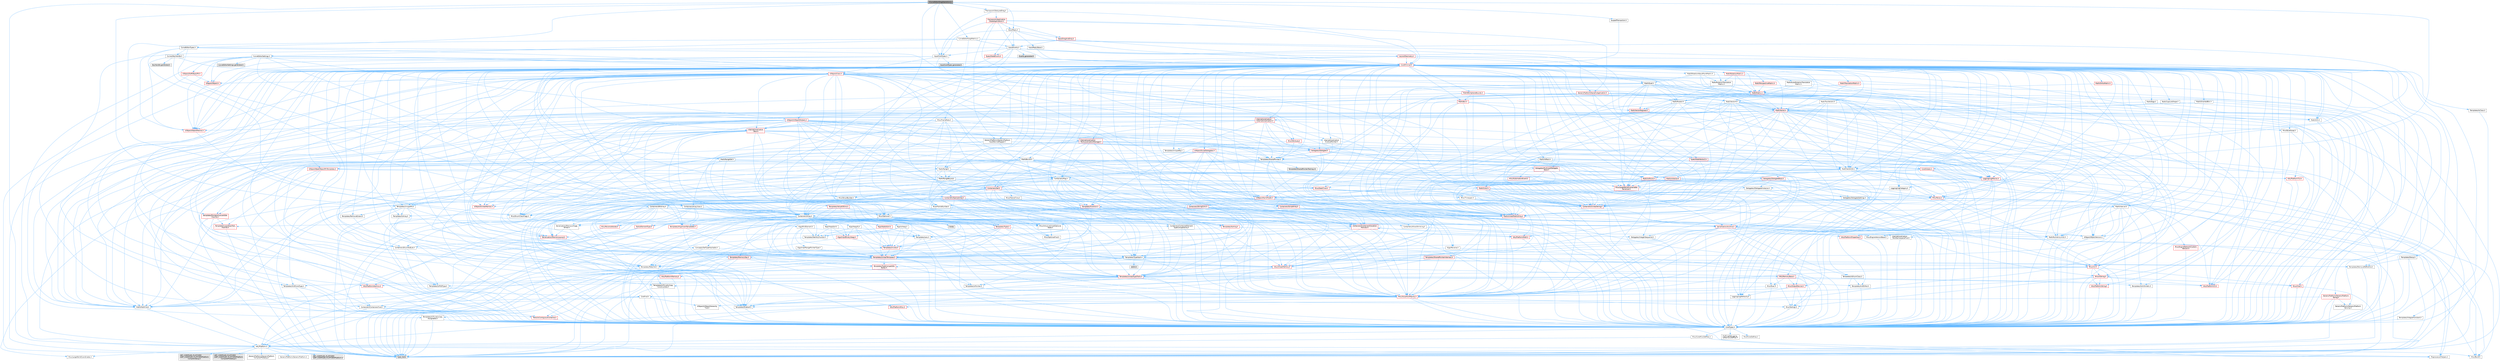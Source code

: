 digraph "ICurveEditorDragOperation.h"
{
 // INTERACTIVE_SVG=YES
 // LATEX_PDF_SIZE
  bgcolor="transparent";
  edge [fontname=Helvetica,fontsize=10,labelfontname=Helvetica,labelfontsize=10];
  node [fontname=Helvetica,fontsize=10,shape=box,height=0.2,width=0.4];
  Node1 [id="Node000001",label="ICurveEditorDragOperation.h",height=0.2,width=0.4,color="gray40", fillcolor="grey60", style="filled", fontcolor="black",tooltip=" "];
  Node1 -> Node2 [id="edge1_Node000001_Node000002",color="steelblue1",style="solid",tooltip=" "];
  Node2 [id="Node000002",label="CurveEditorSnapMetrics.h",height=0.2,width=0.4,color="grey40", fillcolor="white", style="filled",URL="$dd/dc6/CurveEditorSnapMetrics_8h.html",tooltip=" "];
  Node2 -> Node3 [id="edge2_Node000002_Node000003",color="steelblue1",style="solid",tooltip=" "];
  Node3 [id="Node000003",label="Algo/MinElement.h",height=0.2,width=0.4,color="grey40", fillcolor="white", style="filled",URL="$df/d9c/MinElement_8h.html",tooltip=" "];
  Node3 -> Node4 [id="edge3_Node000003_Node000004",color="steelblue1",style="solid",tooltip=" "];
  Node4 [id="Node000004",label="Algo/Impl/RangePointerType.h",height=0.2,width=0.4,color="grey40", fillcolor="white", style="filled",URL="$d1/de4/RangePointerType_8h.html",tooltip=" "];
  Node4 -> Node5 [id="edge4_Node000004_Node000005",color="steelblue1",style="solid",tooltip=" "];
  Node5 [id="Node000005",label="Templates/UnrealTemplate.h",height=0.2,width=0.4,color="red", fillcolor="#FFF0F0", style="filled",URL="$d4/d24/UnrealTemplate_8h.html",tooltip=" "];
  Node5 -> Node6 [id="edge5_Node000005_Node000006",color="steelblue1",style="solid",tooltip=" "];
  Node6 [id="Node000006",label="CoreTypes.h",height=0.2,width=0.4,color="grey40", fillcolor="white", style="filled",URL="$dc/dec/CoreTypes_8h.html",tooltip=" "];
  Node6 -> Node7 [id="edge6_Node000006_Node000007",color="steelblue1",style="solid",tooltip=" "];
  Node7 [id="Node000007",label="HAL/Platform.h",height=0.2,width=0.4,color="grey40", fillcolor="white", style="filled",URL="$d9/dd0/Platform_8h.html",tooltip=" "];
  Node7 -> Node8 [id="edge7_Node000007_Node000008",color="steelblue1",style="solid",tooltip=" "];
  Node8 [id="Node000008",label="Misc/Build.h",height=0.2,width=0.4,color="grey40", fillcolor="white", style="filled",URL="$d3/dbb/Build_8h.html",tooltip=" "];
  Node7 -> Node9 [id="edge8_Node000007_Node000009",color="steelblue1",style="solid",tooltip=" "];
  Node9 [id="Node000009",label="Misc/LargeWorldCoordinates.h",height=0.2,width=0.4,color="grey40", fillcolor="white", style="filled",URL="$d2/dcb/LargeWorldCoordinates_8h.html",tooltip=" "];
  Node7 -> Node10 [id="edge9_Node000007_Node000010",color="steelblue1",style="solid",tooltip=" "];
  Node10 [id="Node000010",label="type_traits",height=0.2,width=0.4,color="grey60", fillcolor="#E0E0E0", style="filled",tooltip=" "];
  Node7 -> Node11 [id="edge10_Node000007_Node000011",color="steelblue1",style="solid",tooltip=" "];
  Node11 [id="Node000011",label="PreprocessorHelpers.h",height=0.2,width=0.4,color="grey40", fillcolor="white", style="filled",URL="$db/ddb/PreprocessorHelpers_8h.html",tooltip=" "];
  Node7 -> Node12 [id="edge11_Node000007_Node000012",color="steelblue1",style="solid",tooltip=" "];
  Node12 [id="Node000012",label="UBT_COMPILED_PLATFORM\l/UBT_COMPILED_PLATFORMPlatform\lCompilerPreSetup.h",height=0.2,width=0.4,color="grey60", fillcolor="#E0E0E0", style="filled",tooltip=" "];
  Node7 -> Node13 [id="edge12_Node000007_Node000013",color="steelblue1",style="solid",tooltip=" "];
  Node13 [id="Node000013",label="GenericPlatform/GenericPlatform\lCompilerPreSetup.h",height=0.2,width=0.4,color="grey40", fillcolor="white", style="filled",URL="$d9/dc8/GenericPlatformCompilerPreSetup_8h.html",tooltip=" "];
  Node7 -> Node14 [id="edge13_Node000007_Node000014",color="steelblue1",style="solid",tooltip=" "];
  Node14 [id="Node000014",label="GenericPlatform/GenericPlatform.h",height=0.2,width=0.4,color="grey40", fillcolor="white", style="filled",URL="$d6/d84/GenericPlatform_8h.html",tooltip=" "];
  Node7 -> Node15 [id="edge14_Node000007_Node000015",color="steelblue1",style="solid",tooltip=" "];
  Node15 [id="Node000015",label="UBT_COMPILED_PLATFORM\l/UBT_COMPILED_PLATFORMPlatform.h",height=0.2,width=0.4,color="grey60", fillcolor="#E0E0E0", style="filled",tooltip=" "];
  Node7 -> Node16 [id="edge15_Node000007_Node000016",color="steelblue1",style="solid",tooltip=" "];
  Node16 [id="Node000016",label="UBT_COMPILED_PLATFORM\l/UBT_COMPILED_PLATFORMPlatform\lCompilerSetup.h",height=0.2,width=0.4,color="grey60", fillcolor="#E0E0E0", style="filled",tooltip=" "];
  Node6 -> Node17 [id="edge16_Node000006_Node000017",color="steelblue1",style="solid",tooltip=" "];
  Node17 [id="Node000017",label="ProfilingDebugging\l/UMemoryDefines.h",height=0.2,width=0.4,color="grey40", fillcolor="white", style="filled",URL="$d2/da2/UMemoryDefines_8h.html",tooltip=" "];
  Node6 -> Node18 [id="edge17_Node000006_Node000018",color="steelblue1",style="solid",tooltip=" "];
  Node18 [id="Node000018",label="Misc/CoreMiscDefines.h",height=0.2,width=0.4,color="grey40", fillcolor="white", style="filled",URL="$da/d38/CoreMiscDefines_8h.html",tooltip=" "];
  Node18 -> Node7 [id="edge18_Node000018_Node000007",color="steelblue1",style="solid",tooltip=" "];
  Node18 -> Node11 [id="edge19_Node000018_Node000011",color="steelblue1",style="solid",tooltip=" "];
  Node6 -> Node19 [id="edge20_Node000006_Node000019",color="steelblue1",style="solid",tooltip=" "];
  Node19 [id="Node000019",label="Misc/CoreDefines.h",height=0.2,width=0.4,color="grey40", fillcolor="white", style="filled",URL="$d3/dd2/CoreDefines_8h.html",tooltip=" "];
  Node5 -> Node20 [id="edge21_Node000005_Node000020",color="steelblue1",style="solid",tooltip=" "];
  Node20 [id="Node000020",label="Templates/IsPointer.h",height=0.2,width=0.4,color="grey40", fillcolor="white", style="filled",URL="$d7/d05/IsPointer_8h.html",tooltip=" "];
  Node20 -> Node6 [id="edge22_Node000020_Node000006",color="steelblue1",style="solid",tooltip=" "];
  Node5 -> Node21 [id="edge23_Node000005_Node000021",color="steelblue1",style="solid",tooltip=" "];
  Node21 [id="Node000021",label="HAL/UnrealMemory.h",height=0.2,width=0.4,color="red", fillcolor="#FFF0F0", style="filled",URL="$d9/d96/UnrealMemory_8h.html",tooltip=" "];
  Node21 -> Node6 [id="edge24_Node000021_Node000006",color="steelblue1",style="solid",tooltip=" "];
  Node21 -> Node34 [id="edge25_Node000021_Node000034",color="steelblue1",style="solid",tooltip=" "];
  Node34 [id="Node000034",label="HAL/MemoryBase.h",height=0.2,width=0.4,color="red", fillcolor="#FFF0F0", style="filled",URL="$d6/d9f/MemoryBase_8h.html",tooltip=" "];
  Node34 -> Node6 [id="edge26_Node000034_Node000006",color="steelblue1",style="solid",tooltip=" "];
  Node34 -> Node35 [id="edge27_Node000034_Node000035",color="steelblue1",style="solid",tooltip=" "];
  Node35 [id="Node000035",label="HAL/PlatformAtomics.h",height=0.2,width=0.4,color="red", fillcolor="#FFF0F0", style="filled",URL="$d3/d36/PlatformAtomics_8h.html",tooltip=" "];
  Node35 -> Node6 [id="edge28_Node000035_Node000006",color="steelblue1",style="solid",tooltip=" "];
  Node34 -> Node38 [id="edge29_Node000034_Node000038",color="steelblue1",style="solid",tooltip=" "];
  Node38 [id="Node000038",label="HAL/PlatformCrt.h",height=0.2,width=0.4,color="red", fillcolor="#FFF0F0", style="filled",URL="$d8/d75/PlatformCrt_8h.html",tooltip=" "];
  Node34 -> Node46 [id="edge30_Node000034_Node000046",color="steelblue1",style="solid",tooltip=" "];
  Node46 [id="Node000046",label="Misc/Exec.h",height=0.2,width=0.4,color="grey40", fillcolor="white", style="filled",URL="$de/ddb/Exec_8h.html",tooltip=" "];
  Node46 -> Node6 [id="edge31_Node000046_Node000006",color="steelblue1",style="solid",tooltip=" "];
  Node46 -> Node47 [id="edge32_Node000046_Node000047",color="steelblue1",style="solid",tooltip=" "];
  Node47 [id="Node000047",label="Misc/AssertionMacros.h",height=0.2,width=0.4,color="red", fillcolor="#FFF0F0", style="filled",URL="$d0/dfa/AssertionMacros_8h.html",tooltip=" "];
  Node47 -> Node6 [id="edge33_Node000047_Node000006",color="steelblue1",style="solid",tooltip=" "];
  Node47 -> Node7 [id="edge34_Node000047_Node000007",color="steelblue1",style="solid",tooltip=" "];
  Node47 -> Node48 [id="edge35_Node000047_Node000048",color="steelblue1",style="solid",tooltip=" "];
  Node48 [id="Node000048",label="HAL/PlatformMisc.h",height=0.2,width=0.4,color="red", fillcolor="#FFF0F0", style="filled",URL="$d0/df5/PlatformMisc_8h.html",tooltip=" "];
  Node48 -> Node6 [id="edge36_Node000048_Node000006",color="steelblue1",style="solid",tooltip=" "];
  Node47 -> Node11 [id="edge37_Node000047_Node000011",color="steelblue1",style="solid",tooltip=" "];
  Node47 -> Node64 [id="edge38_Node000047_Node000064",color="steelblue1",style="solid",tooltip=" "];
  Node64 [id="Node000064",label="Templates/EnableIf.h",height=0.2,width=0.4,color="grey40", fillcolor="white", style="filled",URL="$d7/d60/EnableIf_8h.html",tooltip=" "];
  Node64 -> Node6 [id="edge39_Node000064_Node000006",color="steelblue1",style="solid",tooltip=" "];
  Node47 -> Node70 [id="edge40_Node000047_Node000070",color="steelblue1",style="solid",tooltip=" "];
  Node70 [id="Node000070",label="Misc/VarArgs.h",height=0.2,width=0.4,color="grey40", fillcolor="white", style="filled",URL="$d5/d6f/VarArgs_8h.html",tooltip=" "];
  Node70 -> Node6 [id="edge41_Node000070_Node000006",color="steelblue1",style="solid",tooltip=" "];
  Node34 -> Node78 [id="edge42_Node000034_Node000078",color="steelblue1",style="solid",tooltip=" "];
  Node78 [id="Node000078",label="Misc/OutputDevice.h",height=0.2,width=0.4,color="red", fillcolor="#FFF0F0", style="filled",URL="$d7/d32/OutputDevice_8h.html",tooltip=" "];
  Node78 -> Node23 [id="edge43_Node000078_Node000023",color="steelblue1",style="solid",tooltip=" "];
  Node23 [id="Node000023",label="CoreFwd.h",height=0.2,width=0.4,color="grey40", fillcolor="white", style="filled",URL="$d1/d1e/CoreFwd_8h.html",tooltip=" "];
  Node23 -> Node6 [id="edge44_Node000023_Node000006",color="steelblue1",style="solid",tooltip=" "];
  Node23 -> Node24 [id="edge45_Node000023_Node000024",color="steelblue1",style="solid",tooltip=" "];
  Node24 [id="Node000024",label="Containers/ContainersFwd.h",height=0.2,width=0.4,color="grey40", fillcolor="white", style="filled",URL="$d4/d0a/ContainersFwd_8h.html",tooltip=" "];
  Node24 -> Node7 [id="edge46_Node000024_Node000007",color="steelblue1",style="solid",tooltip=" "];
  Node24 -> Node6 [id="edge47_Node000024_Node000006",color="steelblue1",style="solid",tooltip=" "];
  Node24 -> Node25 [id="edge48_Node000024_Node000025",color="steelblue1",style="solid",tooltip=" "];
  Node25 [id="Node000025",label="Traits/IsContiguousContainer.h",height=0.2,width=0.4,color="red", fillcolor="#FFF0F0", style="filled",URL="$d5/d3c/IsContiguousContainer_8h.html",tooltip=" "];
  Node25 -> Node6 [id="edge49_Node000025_Node000006",color="steelblue1",style="solid",tooltip=" "];
  Node23 -> Node28 [id="edge50_Node000023_Node000028",color="steelblue1",style="solid",tooltip=" "];
  Node28 [id="Node000028",label="Math/MathFwd.h",height=0.2,width=0.4,color="grey40", fillcolor="white", style="filled",URL="$d2/d10/MathFwd_8h.html",tooltip=" "];
  Node28 -> Node7 [id="edge51_Node000028_Node000007",color="steelblue1",style="solid",tooltip=" "];
  Node23 -> Node29 [id="edge52_Node000023_Node000029",color="steelblue1",style="solid",tooltip=" "];
  Node29 [id="Node000029",label="UObject/UObjectHierarchy\lFwd.h",height=0.2,width=0.4,color="grey40", fillcolor="white", style="filled",URL="$d3/d13/UObjectHierarchyFwd_8h.html",tooltip=" "];
  Node78 -> Node6 [id="edge53_Node000078_Node000006",color="steelblue1",style="solid",tooltip=" "];
  Node78 -> Node79 [id="edge54_Node000078_Node000079",color="steelblue1",style="solid",tooltip=" "];
  Node79 [id="Node000079",label="Logging/LogVerbosity.h",height=0.2,width=0.4,color="grey40", fillcolor="white", style="filled",URL="$d2/d8f/LogVerbosity_8h.html",tooltip=" "];
  Node79 -> Node6 [id="edge55_Node000079_Node000006",color="steelblue1",style="solid",tooltip=" "];
  Node78 -> Node70 [id="edge56_Node000078_Node000070",color="steelblue1",style="solid",tooltip=" "];
  Node21 -> Node89 [id="edge57_Node000021_Node000089",color="steelblue1",style="solid",tooltip=" "];
  Node89 [id="Node000089",label="HAL/PlatformMemory.h",height=0.2,width=0.4,color="red", fillcolor="#FFF0F0", style="filled",URL="$de/d68/PlatformMemory_8h.html",tooltip=" "];
  Node89 -> Node6 [id="edge58_Node000089_Node000006",color="steelblue1",style="solid",tooltip=" "];
  Node21 -> Node20 [id="edge59_Node000021_Node000020",color="steelblue1",style="solid",tooltip=" "];
  Node5 -> Node94 [id="edge60_Node000005_Node000094",color="steelblue1",style="solid",tooltip=" "];
  Node94 [id="Node000094",label="Templates/UnrealTypeTraits.h",height=0.2,width=0.4,color="red", fillcolor="#FFF0F0", style="filled",URL="$d2/d2d/UnrealTypeTraits_8h.html",tooltip=" "];
  Node94 -> Node6 [id="edge61_Node000094_Node000006",color="steelblue1",style="solid",tooltip=" "];
  Node94 -> Node20 [id="edge62_Node000094_Node000020",color="steelblue1",style="solid",tooltip=" "];
  Node94 -> Node47 [id="edge63_Node000094_Node000047",color="steelblue1",style="solid",tooltip=" "];
  Node94 -> Node85 [id="edge64_Node000094_Node000085",color="steelblue1",style="solid",tooltip=" "];
  Node85 [id="Node000085",label="Templates/AndOrNot.h",height=0.2,width=0.4,color="grey40", fillcolor="white", style="filled",URL="$db/d0a/AndOrNot_8h.html",tooltip=" "];
  Node85 -> Node6 [id="edge65_Node000085_Node000006",color="steelblue1",style="solid",tooltip=" "];
  Node94 -> Node64 [id="edge66_Node000094_Node000064",color="steelblue1",style="solid",tooltip=" "];
  Node94 -> Node95 [id="edge67_Node000094_Node000095",color="steelblue1",style="solid",tooltip=" "];
  Node95 [id="Node000095",label="Templates/IsArithmetic.h",height=0.2,width=0.4,color="grey40", fillcolor="white", style="filled",URL="$d2/d5d/IsArithmetic_8h.html",tooltip=" "];
  Node95 -> Node6 [id="edge68_Node000095_Node000006",color="steelblue1",style="solid",tooltip=" "];
  Node94 -> Node97 [id="edge69_Node000094_Node000097",color="steelblue1",style="solid",tooltip=" "];
  Node97 [id="Node000097",label="Templates/IsPODType.h",height=0.2,width=0.4,color="grey40", fillcolor="white", style="filled",URL="$d7/db1/IsPODType_8h.html",tooltip=" "];
  Node97 -> Node6 [id="edge70_Node000097_Node000006",color="steelblue1",style="solid",tooltip=" "];
  Node94 -> Node98 [id="edge71_Node000094_Node000098",color="steelblue1",style="solid",tooltip=" "];
  Node98 [id="Node000098",label="Templates/IsUECoreType.h",height=0.2,width=0.4,color="grey40", fillcolor="white", style="filled",URL="$d1/db8/IsUECoreType_8h.html",tooltip=" "];
  Node98 -> Node6 [id="edge72_Node000098_Node000006",color="steelblue1",style="solid",tooltip=" "];
  Node98 -> Node10 [id="edge73_Node000098_Node000010",color="steelblue1",style="solid",tooltip=" "];
  Node94 -> Node86 [id="edge74_Node000094_Node000086",color="steelblue1",style="solid",tooltip=" "];
  Node86 [id="Node000086",label="Templates/IsTriviallyCopy\lConstructible.h",height=0.2,width=0.4,color="grey40", fillcolor="white", style="filled",URL="$d3/d78/IsTriviallyCopyConstructible_8h.html",tooltip=" "];
  Node86 -> Node6 [id="edge75_Node000086_Node000006",color="steelblue1",style="solid",tooltip=" "];
  Node86 -> Node10 [id="edge76_Node000086_Node000010",color="steelblue1",style="solid",tooltip=" "];
  Node5 -> Node99 [id="edge77_Node000005_Node000099",color="steelblue1",style="solid",tooltip=" "];
  Node99 [id="Node000099",label="Templates/RemoveReference.h",height=0.2,width=0.4,color="grey40", fillcolor="white", style="filled",URL="$da/dbe/RemoveReference_8h.html",tooltip=" "];
  Node99 -> Node6 [id="edge78_Node000099_Node000006",color="steelblue1",style="solid",tooltip=" "];
  Node5 -> Node72 [id="edge79_Node000005_Node000072",color="steelblue1",style="solid",tooltip=" "];
  Node72 [id="Node000072",label="Templates/Requires.h",height=0.2,width=0.4,color="grey40", fillcolor="white", style="filled",URL="$dc/d96/Requires_8h.html",tooltip=" "];
  Node72 -> Node64 [id="edge80_Node000072_Node000064",color="steelblue1",style="solid",tooltip=" "];
  Node72 -> Node10 [id="edge81_Node000072_Node000010",color="steelblue1",style="solid",tooltip=" "];
  Node5 -> Node100 [id="edge82_Node000005_Node000100",color="steelblue1",style="solid",tooltip=" "];
  Node100 [id="Node000100",label="Templates/TypeCompatible\lBytes.h",height=0.2,width=0.4,color="red", fillcolor="#FFF0F0", style="filled",URL="$df/d0a/TypeCompatibleBytes_8h.html",tooltip=" "];
  Node100 -> Node6 [id="edge83_Node000100_Node000006",color="steelblue1",style="solid",tooltip=" "];
  Node100 -> Node10 [id="edge84_Node000100_Node000010",color="steelblue1",style="solid",tooltip=" "];
  Node5 -> Node25 [id="edge85_Node000005_Node000025",color="steelblue1",style="solid",tooltip=" "];
  Node5 -> Node10 [id="edge86_Node000005_Node000010",color="steelblue1",style="solid",tooltip=" "];
  Node3 -> Node102 [id="edge87_Node000003_Node000102",color="steelblue1",style="solid",tooltip=" "];
  Node102 [id="Node000102",label="Templates/IdentityFunctor.h",height=0.2,width=0.4,color="grey40", fillcolor="white", style="filled",URL="$d7/d2e/IdentityFunctor_8h.html",tooltip=" "];
  Node102 -> Node7 [id="edge88_Node000102_Node000007",color="steelblue1",style="solid",tooltip=" "];
  Node3 -> Node103 [id="edge89_Node000003_Node000103",color="steelblue1",style="solid",tooltip=" "];
  Node103 [id="Node000103",label="Templates/Invoke.h",height=0.2,width=0.4,color="red", fillcolor="#FFF0F0", style="filled",URL="$d7/deb/Invoke_8h.html",tooltip=" "];
  Node103 -> Node6 [id="edge90_Node000103_Node000006",color="steelblue1",style="solid",tooltip=" "];
  Node103 -> Node5 [id="edge91_Node000103_Node000005",color="steelblue1",style="solid",tooltip=" "];
  Node103 -> Node10 [id="edge92_Node000103_Node000010",color="steelblue1",style="solid",tooltip=" "];
  Node3 -> Node105 [id="edge93_Node000003_Node000105",color="steelblue1",style="solid",tooltip=" "];
  Node105 [id="Node000105",label="Templates/Less.h",height=0.2,width=0.4,color="grey40", fillcolor="white", style="filled",URL="$de/dc8/Less_8h.html",tooltip=" "];
  Node105 -> Node6 [id="edge94_Node000105_Node000006",color="steelblue1",style="solid",tooltip=" "];
  Node105 -> Node5 [id="edge95_Node000105_Node000005",color="steelblue1",style="solid",tooltip=" "];
  Node3 -> Node5 [id="edge96_Node000003_Node000005",color="steelblue1",style="solid",tooltip=" "];
  Node2 -> Node106 [id="edge97_Node000002_Node000106",color="steelblue1",style="solid",tooltip=" "];
  Node106 [id="Node000106",label="Input/Events.h",height=0.2,width=0.4,color="grey40", fillcolor="white", style="filled",URL="$d0/dbb/Events_8h.html",tooltip=" "];
  Node106 -> Node107 [id="edge98_Node000106_Node000107",color="steelblue1",style="solid",tooltip=" "];
  Node107 [id="Node000107",label="CoreMinimal.h",height=0.2,width=0.4,color="red", fillcolor="#FFF0F0", style="filled",URL="$d7/d67/CoreMinimal_8h.html",tooltip=" "];
  Node107 -> Node6 [id="edge99_Node000107_Node000006",color="steelblue1",style="solid",tooltip=" "];
  Node107 -> Node23 [id="edge100_Node000107_Node000023",color="steelblue1",style="solid",tooltip=" "];
  Node107 -> Node29 [id="edge101_Node000107_Node000029",color="steelblue1",style="solid",tooltip=" "];
  Node107 -> Node24 [id="edge102_Node000107_Node000024",color="steelblue1",style="solid",tooltip=" "];
  Node107 -> Node70 [id="edge103_Node000107_Node000070",color="steelblue1",style="solid",tooltip=" "];
  Node107 -> Node79 [id="edge104_Node000107_Node000079",color="steelblue1",style="solid",tooltip=" "];
  Node107 -> Node78 [id="edge105_Node000107_Node000078",color="steelblue1",style="solid",tooltip=" "];
  Node107 -> Node38 [id="edge106_Node000107_Node000038",color="steelblue1",style="solid",tooltip=" "];
  Node107 -> Node48 [id="edge107_Node000107_Node000048",color="steelblue1",style="solid",tooltip=" "];
  Node107 -> Node47 [id="edge108_Node000107_Node000047",color="steelblue1",style="solid",tooltip=" "];
  Node107 -> Node20 [id="edge109_Node000107_Node000020",color="steelblue1",style="solid",tooltip=" "];
  Node107 -> Node89 [id="edge110_Node000107_Node000089",color="steelblue1",style="solid",tooltip=" "];
  Node107 -> Node35 [id="edge111_Node000107_Node000035",color="steelblue1",style="solid",tooltip=" "];
  Node107 -> Node46 [id="edge112_Node000107_Node000046",color="steelblue1",style="solid",tooltip=" "];
  Node107 -> Node34 [id="edge113_Node000107_Node000034",color="steelblue1",style="solid",tooltip=" "];
  Node107 -> Node21 [id="edge114_Node000107_Node000021",color="steelblue1",style="solid",tooltip=" "];
  Node107 -> Node95 [id="edge115_Node000107_Node000095",color="steelblue1",style="solid",tooltip=" "];
  Node107 -> Node85 [id="edge116_Node000107_Node000085",color="steelblue1",style="solid",tooltip=" "];
  Node107 -> Node97 [id="edge117_Node000107_Node000097",color="steelblue1",style="solid",tooltip=" "];
  Node107 -> Node98 [id="edge118_Node000107_Node000098",color="steelblue1",style="solid",tooltip=" "];
  Node107 -> Node86 [id="edge119_Node000107_Node000086",color="steelblue1",style="solid",tooltip=" "];
  Node107 -> Node94 [id="edge120_Node000107_Node000094",color="steelblue1",style="solid",tooltip=" "];
  Node107 -> Node64 [id="edge121_Node000107_Node000064",color="steelblue1",style="solid",tooltip=" "];
  Node107 -> Node99 [id="edge122_Node000107_Node000099",color="steelblue1",style="solid",tooltip=" "];
  Node107 -> Node108 [id="edge123_Node000107_Node000108",color="steelblue1",style="solid",tooltip=" "];
  Node108 [id="Node000108",label="Templates/IntegralConstant.h",height=0.2,width=0.4,color="grey40", fillcolor="white", style="filled",URL="$db/d1b/IntegralConstant_8h.html",tooltip=" "];
  Node108 -> Node6 [id="edge124_Node000108_Node000006",color="steelblue1",style="solid",tooltip=" "];
  Node107 -> Node109 [id="edge125_Node000107_Node000109",color="steelblue1",style="solid",tooltip=" "];
  Node109 [id="Node000109",label="Templates/IsClass.h",height=0.2,width=0.4,color="grey40", fillcolor="white", style="filled",URL="$db/dcb/IsClass_8h.html",tooltip=" "];
  Node109 -> Node6 [id="edge126_Node000109_Node000006",color="steelblue1",style="solid",tooltip=" "];
  Node107 -> Node100 [id="edge127_Node000107_Node000100",color="steelblue1",style="solid",tooltip=" "];
  Node107 -> Node25 [id="edge128_Node000107_Node000025",color="steelblue1",style="solid",tooltip=" "];
  Node107 -> Node5 [id="edge129_Node000107_Node000005",color="steelblue1",style="solid",tooltip=" "];
  Node107 -> Node53 [id="edge130_Node000107_Node000053",color="steelblue1",style="solid",tooltip=" "];
  Node53 [id="Node000053",label="Math/NumericLimits.h",height=0.2,width=0.4,color="grey40", fillcolor="white", style="filled",URL="$df/d1b/NumericLimits_8h.html",tooltip=" "];
  Node53 -> Node6 [id="edge131_Node000053_Node000006",color="steelblue1",style="solid",tooltip=" "];
  Node107 -> Node110 [id="edge132_Node000107_Node000110",color="steelblue1",style="solid",tooltip=" "];
  Node110 [id="Node000110",label="HAL/PlatformMath.h",height=0.2,width=0.4,color="red", fillcolor="#FFF0F0", style="filled",URL="$dc/d53/PlatformMath_8h.html",tooltip=" "];
  Node110 -> Node6 [id="edge133_Node000110_Node000006",color="steelblue1",style="solid",tooltip=" "];
  Node107 -> Node87 [id="edge134_Node000107_Node000087",color="steelblue1",style="solid",tooltip=" "];
  Node87 [id="Node000087",label="Templates/IsTriviallyCopy\lAssignable.h",height=0.2,width=0.4,color="grey40", fillcolor="white", style="filled",URL="$d2/df2/IsTriviallyCopyAssignable_8h.html",tooltip=" "];
  Node87 -> Node6 [id="edge135_Node000087_Node000006",color="steelblue1",style="solid",tooltip=" "];
  Node87 -> Node10 [id="edge136_Node000087_Node000010",color="steelblue1",style="solid",tooltip=" "];
  Node107 -> Node118 [id="edge137_Node000107_Node000118",color="steelblue1",style="solid",tooltip=" "];
  Node118 [id="Node000118",label="Templates/MemoryOps.h",height=0.2,width=0.4,color="red", fillcolor="#FFF0F0", style="filled",URL="$db/dea/MemoryOps_8h.html",tooltip=" "];
  Node118 -> Node6 [id="edge138_Node000118_Node000006",color="steelblue1",style="solid",tooltip=" "];
  Node118 -> Node21 [id="edge139_Node000118_Node000021",color="steelblue1",style="solid",tooltip=" "];
  Node118 -> Node87 [id="edge140_Node000118_Node000087",color="steelblue1",style="solid",tooltip=" "];
  Node118 -> Node86 [id="edge141_Node000118_Node000086",color="steelblue1",style="solid",tooltip=" "];
  Node118 -> Node72 [id="edge142_Node000118_Node000072",color="steelblue1",style="solid",tooltip=" "];
  Node118 -> Node94 [id="edge143_Node000118_Node000094",color="steelblue1",style="solid",tooltip=" "];
  Node118 -> Node10 [id="edge144_Node000118_Node000010",color="steelblue1",style="solid",tooltip=" "];
  Node107 -> Node119 [id="edge145_Node000107_Node000119",color="steelblue1",style="solid",tooltip=" "];
  Node119 [id="Node000119",label="Containers/ContainerAllocation\lPolicies.h",height=0.2,width=0.4,color="red", fillcolor="#FFF0F0", style="filled",URL="$d7/dff/ContainerAllocationPolicies_8h.html",tooltip=" "];
  Node119 -> Node6 [id="edge146_Node000119_Node000006",color="steelblue1",style="solid",tooltip=" "];
  Node119 -> Node119 [id="edge147_Node000119_Node000119",color="steelblue1",style="solid",tooltip=" "];
  Node119 -> Node110 [id="edge148_Node000119_Node000110",color="steelblue1",style="solid",tooltip=" "];
  Node119 -> Node21 [id="edge149_Node000119_Node000021",color="steelblue1",style="solid",tooltip=" "];
  Node119 -> Node53 [id="edge150_Node000119_Node000053",color="steelblue1",style="solid",tooltip=" "];
  Node119 -> Node47 [id="edge151_Node000119_Node000047",color="steelblue1",style="solid",tooltip=" "];
  Node119 -> Node118 [id="edge152_Node000119_Node000118",color="steelblue1",style="solid",tooltip=" "];
  Node119 -> Node100 [id="edge153_Node000119_Node000100",color="steelblue1",style="solid",tooltip=" "];
  Node119 -> Node10 [id="edge154_Node000119_Node000010",color="steelblue1",style="solid",tooltip=" "];
  Node107 -> Node122 [id="edge155_Node000107_Node000122",color="steelblue1",style="solid",tooltip=" "];
  Node122 [id="Node000122",label="Templates/IsEnumClass.h",height=0.2,width=0.4,color="grey40", fillcolor="white", style="filled",URL="$d7/d15/IsEnumClass_8h.html",tooltip=" "];
  Node122 -> Node6 [id="edge156_Node000122_Node000006",color="steelblue1",style="solid",tooltip=" "];
  Node122 -> Node85 [id="edge157_Node000122_Node000085",color="steelblue1",style="solid",tooltip=" "];
  Node107 -> Node123 [id="edge158_Node000107_Node000123",color="steelblue1",style="solid",tooltip=" "];
  Node123 [id="Node000123",label="HAL/PlatformProperties.h",height=0.2,width=0.4,color="red", fillcolor="#FFF0F0", style="filled",URL="$d9/db0/PlatformProperties_8h.html",tooltip=" "];
  Node123 -> Node6 [id="edge159_Node000123_Node000006",color="steelblue1",style="solid",tooltip=" "];
  Node107 -> Node126 [id="edge160_Node000107_Node000126",color="steelblue1",style="solid",tooltip=" "];
  Node126 [id="Node000126",label="Misc/EngineVersionBase.h",height=0.2,width=0.4,color="grey40", fillcolor="white", style="filled",URL="$d5/d2b/EngineVersionBase_8h.html",tooltip=" "];
  Node126 -> Node6 [id="edge161_Node000126_Node000006",color="steelblue1",style="solid",tooltip=" "];
  Node107 -> Node127 [id="edge162_Node000107_Node000127",color="steelblue1",style="solid",tooltip=" "];
  Node127 [id="Node000127",label="Internationalization\l/TextNamespaceFwd.h",height=0.2,width=0.4,color="grey40", fillcolor="white", style="filled",URL="$d8/d97/TextNamespaceFwd_8h.html",tooltip=" "];
  Node127 -> Node6 [id="edge163_Node000127_Node000006",color="steelblue1",style="solid",tooltip=" "];
  Node107 -> Node128 [id="edge164_Node000107_Node000128",color="steelblue1",style="solid",tooltip=" "];
  Node128 [id="Node000128",label="Serialization/Archive.h",height=0.2,width=0.4,color="red", fillcolor="#FFF0F0", style="filled",URL="$d7/d3b/Archive_8h.html",tooltip=" "];
  Node128 -> Node23 [id="edge165_Node000128_Node000023",color="steelblue1",style="solid",tooltip=" "];
  Node128 -> Node6 [id="edge166_Node000128_Node000006",color="steelblue1",style="solid",tooltip=" "];
  Node128 -> Node123 [id="edge167_Node000128_Node000123",color="steelblue1",style="solid",tooltip=" "];
  Node128 -> Node127 [id="edge168_Node000128_Node000127",color="steelblue1",style="solid",tooltip=" "];
  Node128 -> Node28 [id="edge169_Node000128_Node000028",color="steelblue1",style="solid",tooltip=" "];
  Node128 -> Node47 [id="edge170_Node000128_Node000047",color="steelblue1",style="solid",tooltip=" "];
  Node128 -> Node8 [id="edge171_Node000128_Node000008",color="steelblue1",style="solid",tooltip=" "];
  Node128 -> Node126 [id="edge172_Node000128_Node000126",color="steelblue1",style="solid",tooltip=" "];
  Node128 -> Node70 [id="edge173_Node000128_Node000070",color="steelblue1",style="solid",tooltip=" "];
  Node128 -> Node64 [id="edge174_Node000128_Node000064",color="steelblue1",style="solid",tooltip=" "];
  Node128 -> Node122 [id="edge175_Node000128_Node000122",color="steelblue1",style="solid",tooltip=" "];
  Node128 -> Node5 [id="edge176_Node000128_Node000005",color="steelblue1",style="solid",tooltip=" "];
  Node128 -> Node131 [id="edge177_Node000128_Node000131",color="steelblue1",style="solid",tooltip=" "];
  Node131 [id="Node000131",label="UObject/ObjectVersion.h",height=0.2,width=0.4,color="grey40", fillcolor="white", style="filled",URL="$da/d63/ObjectVersion_8h.html",tooltip=" "];
  Node131 -> Node6 [id="edge178_Node000131_Node000006",color="steelblue1",style="solid",tooltip=" "];
  Node107 -> Node105 [id="edge179_Node000107_Node000105",color="steelblue1",style="solid",tooltip=" "];
  Node107 -> Node132 [id="edge180_Node000107_Node000132",color="steelblue1",style="solid",tooltip=" "];
  Node132 [id="Node000132",label="Templates/Sorting.h",height=0.2,width=0.4,color="red", fillcolor="#FFF0F0", style="filled",URL="$d3/d9e/Sorting_8h.html",tooltip=" "];
  Node132 -> Node6 [id="edge181_Node000132_Node000006",color="steelblue1",style="solid",tooltip=" "];
  Node132 -> Node110 [id="edge182_Node000132_Node000110",color="steelblue1",style="solid",tooltip=" "];
  Node132 -> Node105 [id="edge183_Node000132_Node000105",color="steelblue1",style="solid",tooltip=" "];
  Node107 -> Node140 [id="edge184_Node000107_Node000140",color="steelblue1",style="solid",tooltip=" "];
  Node140 [id="Node000140",label="Misc/Char.h",height=0.2,width=0.4,color="red", fillcolor="#FFF0F0", style="filled",URL="$d0/d58/Char_8h.html",tooltip=" "];
  Node140 -> Node6 [id="edge185_Node000140_Node000006",color="steelblue1",style="solid",tooltip=" "];
  Node140 -> Node10 [id="edge186_Node000140_Node000010",color="steelblue1",style="solid",tooltip=" "];
  Node107 -> Node143 [id="edge187_Node000107_Node000143",color="steelblue1",style="solid",tooltip=" "];
  Node143 [id="Node000143",label="GenericPlatform/GenericPlatform\lStricmp.h",height=0.2,width=0.4,color="grey40", fillcolor="white", style="filled",URL="$d2/d86/GenericPlatformStricmp_8h.html",tooltip=" "];
  Node143 -> Node6 [id="edge188_Node000143_Node000006",color="steelblue1",style="solid",tooltip=" "];
  Node107 -> Node144 [id="edge189_Node000107_Node000144",color="steelblue1",style="solid",tooltip=" "];
  Node144 [id="Node000144",label="GenericPlatform/GenericPlatform\lString.h",height=0.2,width=0.4,color="red", fillcolor="#FFF0F0", style="filled",URL="$dd/d20/GenericPlatformString_8h.html",tooltip=" "];
  Node144 -> Node6 [id="edge190_Node000144_Node000006",color="steelblue1",style="solid",tooltip=" "];
  Node144 -> Node143 [id="edge191_Node000144_Node000143",color="steelblue1",style="solid",tooltip=" "];
  Node144 -> Node64 [id="edge192_Node000144_Node000064",color="steelblue1",style="solid",tooltip=" "];
  Node144 -> Node10 [id="edge193_Node000144_Node000010",color="steelblue1",style="solid",tooltip=" "];
  Node107 -> Node30 [id="edge194_Node000107_Node000030",color="steelblue1",style="solid",tooltip=" "];
  Node30 [id="Node000030",label="HAL/PlatformString.h",height=0.2,width=0.4,color="red", fillcolor="#FFF0F0", style="filled",URL="$db/db5/PlatformString_8h.html",tooltip=" "];
  Node30 -> Node6 [id="edge195_Node000030_Node000006",color="steelblue1",style="solid",tooltip=" "];
  Node107 -> Node147 [id="edge196_Node000107_Node000147",color="steelblue1",style="solid",tooltip=" "];
  Node147 [id="Node000147",label="Misc/CString.h",height=0.2,width=0.4,color="red", fillcolor="#FFF0F0", style="filled",URL="$d2/d49/CString_8h.html",tooltip=" "];
  Node147 -> Node6 [id="edge197_Node000147_Node000006",color="steelblue1",style="solid",tooltip=" "];
  Node147 -> Node38 [id="edge198_Node000147_Node000038",color="steelblue1",style="solid",tooltip=" "];
  Node147 -> Node30 [id="edge199_Node000147_Node000030",color="steelblue1",style="solid",tooltip=" "];
  Node147 -> Node47 [id="edge200_Node000147_Node000047",color="steelblue1",style="solid",tooltip=" "];
  Node147 -> Node140 [id="edge201_Node000147_Node000140",color="steelblue1",style="solid",tooltip=" "];
  Node147 -> Node70 [id="edge202_Node000147_Node000070",color="steelblue1",style="solid",tooltip=" "];
  Node107 -> Node148 [id="edge203_Node000107_Node000148",color="steelblue1",style="solid",tooltip=" "];
  Node148 [id="Node000148",label="Misc/Crc.h",height=0.2,width=0.4,color="red", fillcolor="#FFF0F0", style="filled",URL="$d4/dd2/Crc_8h.html",tooltip=" "];
  Node148 -> Node6 [id="edge204_Node000148_Node000006",color="steelblue1",style="solid",tooltip=" "];
  Node148 -> Node30 [id="edge205_Node000148_Node000030",color="steelblue1",style="solid",tooltip=" "];
  Node148 -> Node47 [id="edge206_Node000148_Node000047",color="steelblue1",style="solid",tooltip=" "];
  Node148 -> Node147 [id="edge207_Node000148_Node000147",color="steelblue1",style="solid",tooltip=" "];
  Node148 -> Node140 [id="edge208_Node000148_Node000140",color="steelblue1",style="solid",tooltip=" "];
  Node148 -> Node94 [id="edge209_Node000148_Node000094",color="steelblue1",style="solid",tooltip=" "];
  Node107 -> Node139 [id="edge210_Node000107_Node000139",color="steelblue1",style="solid",tooltip=" "];
  Node139 [id="Node000139",label="Math/UnrealMathUtility.h",height=0.2,width=0.4,color="red", fillcolor="#FFF0F0", style="filled",URL="$db/db8/UnrealMathUtility_8h.html",tooltip=" "];
  Node139 -> Node6 [id="edge211_Node000139_Node000006",color="steelblue1",style="solid",tooltip=" "];
  Node139 -> Node47 [id="edge212_Node000139_Node000047",color="steelblue1",style="solid",tooltip=" "];
  Node139 -> Node110 [id="edge213_Node000139_Node000110",color="steelblue1",style="solid",tooltip=" "];
  Node139 -> Node28 [id="edge214_Node000139_Node000028",color="steelblue1",style="solid",tooltip=" "];
  Node139 -> Node72 [id="edge215_Node000139_Node000072",color="steelblue1",style="solid",tooltip=" "];
  Node107 -> Node149 [id="edge216_Node000107_Node000149",color="steelblue1",style="solid",tooltip=" "];
  Node149 [id="Node000149",label="Containers/UnrealString.h",height=0.2,width=0.4,color="red", fillcolor="#FFF0F0", style="filled",URL="$d5/dba/UnrealString_8h.html",tooltip=" "];
  Node107 -> Node153 [id="edge217_Node000107_Node000153",color="steelblue1",style="solid",tooltip=" "];
  Node153 [id="Node000153",label="Containers/Array.h",height=0.2,width=0.4,color="grey40", fillcolor="white", style="filled",URL="$df/dd0/Array_8h.html",tooltip=" "];
  Node153 -> Node6 [id="edge218_Node000153_Node000006",color="steelblue1",style="solid",tooltip=" "];
  Node153 -> Node47 [id="edge219_Node000153_Node000047",color="steelblue1",style="solid",tooltip=" "];
  Node153 -> Node154 [id="edge220_Node000153_Node000154",color="steelblue1",style="solid",tooltip=" "];
  Node154 [id="Node000154",label="Misc/IntrusiveUnsetOptional\lState.h",height=0.2,width=0.4,color="grey40", fillcolor="white", style="filled",URL="$d2/d0a/IntrusiveUnsetOptionalState_8h.html",tooltip=" "];
  Node154 -> Node155 [id="edge221_Node000154_Node000155",color="steelblue1",style="solid",tooltip=" "];
  Node155 [id="Node000155",label="Misc/OptionalFwd.h",height=0.2,width=0.4,color="grey40", fillcolor="white", style="filled",URL="$dc/d50/OptionalFwd_8h.html",tooltip=" "];
  Node153 -> Node156 [id="edge222_Node000153_Node000156",color="steelblue1",style="solid",tooltip=" "];
  Node156 [id="Node000156",label="Misc/ReverseIterate.h",height=0.2,width=0.4,color="red", fillcolor="#FFF0F0", style="filled",URL="$db/de3/ReverseIterate_8h.html",tooltip=" "];
  Node156 -> Node7 [id="edge223_Node000156_Node000007",color="steelblue1",style="solid",tooltip=" "];
  Node153 -> Node21 [id="edge224_Node000153_Node000021",color="steelblue1",style="solid",tooltip=" "];
  Node153 -> Node94 [id="edge225_Node000153_Node000094",color="steelblue1",style="solid",tooltip=" "];
  Node153 -> Node5 [id="edge226_Node000153_Node000005",color="steelblue1",style="solid",tooltip=" "];
  Node153 -> Node158 [id="edge227_Node000153_Node000158",color="steelblue1",style="solid",tooltip=" "];
  Node158 [id="Node000158",label="Containers/AllowShrinking.h",height=0.2,width=0.4,color="grey40", fillcolor="white", style="filled",URL="$d7/d1a/AllowShrinking_8h.html",tooltip=" "];
  Node158 -> Node6 [id="edge228_Node000158_Node000006",color="steelblue1",style="solid",tooltip=" "];
  Node153 -> Node119 [id="edge229_Node000153_Node000119",color="steelblue1",style="solid",tooltip=" "];
  Node153 -> Node159 [id="edge230_Node000153_Node000159",color="steelblue1",style="solid",tooltip=" "];
  Node159 [id="Node000159",label="Containers/ContainerElement\lTypeCompatibility.h",height=0.2,width=0.4,color="grey40", fillcolor="white", style="filled",URL="$df/ddf/ContainerElementTypeCompatibility_8h.html",tooltip=" "];
  Node159 -> Node6 [id="edge231_Node000159_Node000006",color="steelblue1",style="solid",tooltip=" "];
  Node159 -> Node94 [id="edge232_Node000159_Node000094",color="steelblue1",style="solid",tooltip=" "];
  Node153 -> Node128 [id="edge233_Node000153_Node000128",color="steelblue1",style="solid",tooltip=" "];
  Node153 -> Node160 [id="edge234_Node000153_Node000160",color="steelblue1",style="solid",tooltip=" "];
  Node160 [id="Node000160",label="Serialization/MemoryImage\lWriter.h",height=0.2,width=0.4,color="grey40", fillcolor="white", style="filled",URL="$d0/d08/MemoryImageWriter_8h.html",tooltip=" "];
  Node160 -> Node6 [id="edge235_Node000160_Node000006",color="steelblue1",style="solid",tooltip=" "];
  Node160 -> Node161 [id="edge236_Node000160_Node000161",color="steelblue1",style="solid",tooltip=" "];
  Node161 [id="Node000161",label="Serialization/MemoryLayout.h",height=0.2,width=0.4,color="red", fillcolor="#FFF0F0", style="filled",URL="$d7/d66/MemoryLayout_8h.html",tooltip=" "];
  Node161 -> Node164 [id="edge237_Node000161_Node000164",color="steelblue1",style="solid",tooltip=" "];
  Node164 [id="Node000164",label="Containers/EnumAsByte.h",height=0.2,width=0.4,color="grey40", fillcolor="white", style="filled",URL="$d6/d9a/EnumAsByte_8h.html",tooltip=" "];
  Node164 -> Node6 [id="edge238_Node000164_Node000006",color="steelblue1",style="solid",tooltip=" "];
  Node164 -> Node97 [id="edge239_Node000164_Node000097",color="steelblue1",style="solid",tooltip=" "];
  Node164 -> Node165 [id="edge240_Node000164_Node000165",color="steelblue1",style="solid",tooltip=" "];
  Node165 [id="Node000165",label="Templates/TypeHash.h",height=0.2,width=0.4,color="grey40", fillcolor="white", style="filled",URL="$d1/d62/TypeHash_8h.html",tooltip=" "];
  Node165 -> Node6 [id="edge241_Node000165_Node000006",color="steelblue1",style="solid",tooltip=" "];
  Node165 -> Node72 [id="edge242_Node000165_Node000072",color="steelblue1",style="solid",tooltip=" "];
  Node165 -> Node148 [id="edge243_Node000165_Node000148",color="steelblue1",style="solid",tooltip=" "];
  Node165 -> Node166 [id="edge244_Node000165_Node000166",color="steelblue1",style="solid",tooltip=" "];
  Node166 [id="Node000166",label="stdint.h",height=0.2,width=0.4,color="grey60", fillcolor="#E0E0E0", style="filled",tooltip=" "];
  Node165 -> Node10 [id="edge245_Node000165_Node000010",color="steelblue1",style="solid",tooltip=" "];
  Node161 -> Node21 [id="edge246_Node000161_Node000021",color="steelblue1",style="solid",tooltip=" "];
  Node161 -> Node64 [id="edge247_Node000161_Node000064",color="steelblue1",style="solid",tooltip=" "];
  Node161 -> Node5 [id="edge248_Node000161_Node000005",color="steelblue1",style="solid",tooltip=" "];
  Node153 -> Node169 [id="edge249_Node000153_Node000169",color="steelblue1",style="solid",tooltip=" "];
  Node169 [id="Node000169",label="Algo/Heapify.h",height=0.2,width=0.4,color="grey40", fillcolor="white", style="filled",URL="$d0/d2a/Heapify_8h.html",tooltip=" "];
  Node169 -> Node136 [id="edge250_Node000169_Node000136",color="steelblue1",style="solid",tooltip=" "];
  Node136 [id="Node000136",label="Algo/Impl/BinaryHeap.h",height=0.2,width=0.4,color="red", fillcolor="#FFF0F0", style="filled",URL="$d7/da3/Algo_2Impl_2BinaryHeap_8h.html",tooltip=" "];
  Node136 -> Node103 [id="edge251_Node000136_Node000103",color="steelblue1",style="solid",tooltip=" "];
  Node136 -> Node10 [id="edge252_Node000136_Node000010",color="steelblue1",style="solid",tooltip=" "];
  Node169 -> Node102 [id="edge253_Node000169_Node000102",color="steelblue1",style="solid",tooltip=" "];
  Node169 -> Node103 [id="edge254_Node000169_Node000103",color="steelblue1",style="solid",tooltip=" "];
  Node169 -> Node105 [id="edge255_Node000169_Node000105",color="steelblue1",style="solid",tooltip=" "];
  Node169 -> Node5 [id="edge256_Node000169_Node000005",color="steelblue1",style="solid",tooltip=" "];
  Node153 -> Node170 [id="edge257_Node000153_Node000170",color="steelblue1",style="solid",tooltip=" "];
  Node170 [id="Node000170",label="Algo/HeapSort.h",height=0.2,width=0.4,color="grey40", fillcolor="white", style="filled",URL="$d3/d92/HeapSort_8h.html",tooltip=" "];
  Node170 -> Node136 [id="edge258_Node000170_Node000136",color="steelblue1",style="solid",tooltip=" "];
  Node170 -> Node102 [id="edge259_Node000170_Node000102",color="steelblue1",style="solid",tooltip=" "];
  Node170 -> Node105 [id="edge260_Node000170_Node000105",color="steelblue1",style="solid",tooltip=" "];
  Node170 -> Node5 [id="edge261_Node000170_Node000005",color="steelblue1",style="solid",tooltip=" "];
  Node153 -> Node171 [id="edge262_Node000153_Node000171",color="steelblue1",style="solid",tooltip=" "];
  Node171 [id="Node000171",label="Algo/IsHeap.h",height=0.2,width=0.4,color="grey40", fillcolor="white", style="filled",URL="$de/d32/IsHeap_8h.html",tooltip=" "];
  Node171 -> Node136 [id="edge263_Node000171_Node000136",color="steelblue1",style="solid",tooltip=" "];
  Node171 -> Node102 [id="edge264_Node000171_Node000102",color="steelblue1",style="solid",tooltip=" "];
  Node171 -> Node103 [id="edge265_Node000171_Node000103",color="steelblue1",style="solid",tooltip=" "];
  Node171 -> Node105 [id="edge266_Node000171_Node000105",color="steelblue1",style="solid",tooltip=" "];
  Node171 -> Node5 [id="edge267_Node000171_Node000005",color="steelblue1",style="solid",tooltip=" "];
  Node153 -> Node136 [id="edge268_Node000153_Node000136",color="steelblue1",style="solid",tooltip=" "];
  Node153 -> Node172 [id="edge269_Node000153_Node000172",color="steelblue1",style="solid",tooltip=" "];
  Node172 [id="Node000172",label="Algo/StableSort.h",height=0.2,width=0.4,color="red", fillcolor="#FFF0F0", style="filled",URL="$d7/d3c/StableSort_8h.html",tooltip=" "];
  Node172 -> Node102 [id="edge270_Node000172_Node000102",color="steelblue1",style="solid",tooltip=" "];
  Node172 -> Node103 [id="edge271_Node000172_Node000103",color="steelblue1",style="solid",tooltip=" "];
  Node172 -> Node105 [id="edge272_Node000172_Node000105",color="steelblue1",style="solid",tooltip=" "];
  Node172 -> Node5 [id="edge273_Node000172_Node000005",color="steelblue1",style="solid",tooltip=" "];
  Node153 -> Node174 [id="edge274_Node000153_Node000174",color="steelblue1",style="solid",tooltip=" "];
  Node174 [id="Node000174",label="Concepts/GetTypeHashable.h",height=0.2,width=0.4,color="grey40", fillcolor="white", style="filled",URL="$d3/da2/GetTypeHashable_8h.html",tooltip=" "];
  Node174 -> Node6 [id="edge275_Node000174_Node000006",color="steelblue1",style="solid",tooltip=" "];
  Node174 -> Node165 [id="edge276_Node000174_Node000165",color="steelblue1",style="solid",tooltip=" "];
  Node153 -> Node102 [id="edge277_Node000153_Node000102",color="steelblue1",style="solid",tooltip=" "];
  Node153 -> Node103 [id="edge278_Node000153_Node000103",color="steelblue1",style="solid",tooltip=" "];
  Node153 -> Node105 [id="edge279_Node000153_Node000105",color="steelblue1",style="solid",tooltip=" "];
  Node153 -> Node175 [id="edge280_Node000153_Node000175",color="steelblue1",style="solid",tooltip=" "];
  Node175 [id="Node000175",label="Templates/LosesQualifiers\lFromTo.h",height=0.2,width=0.4,color="red", fillcolor="#FFF0F0", style="filled",URL="$d2/db3/LosesQualifiersFromTo_8h.html",tooltip=" "];
  Node175 -> Node10 [id="edge281_Node000175_Node000010",color="steelblue1",style="solid",tooltip=" "];
  Node153 -> Node72 [id="edge282_Node000153_Node000072",color="steelblue1",style="solid",tooltip=" "];
  Node153 -> Node132 [id="edge283_Node000153_Node000132",color="steelblue1",style="solid",tooltip=" "];
  Node153 -> Node176 [id="edge284_Node000153_Node000176",color="steelblue1",style="solid",tooltip=" "];
  Node176 [id="Node000176",label="Templates/AlignmentTemplates.h",height=0.2,width=0.4,color="red", fillcolor="#FFF0F0", style="filled",URL="$dd/d32/AlignmentTemplates_8h.html",tooltip=" "];
  Node176 -> Node6 [id="edge285_Node000176_Node000006",color="steelblue1",style="solid",tooltip=" "];
  Node176 -> Node20 [id="edge286_Node000176_Node000020",color="steelblue1",style="solid",tooltip=" "];
  Node153 -> Node51 [id="edge287_Node000153_Node000051",color="steelblue1",style="solid",tooltip=" "];
  Node51 [id="Node000051",label="Traits/ElementType.h",height=0.2,width=0.4,color="red", fillcolor="#FFF0F0", style="filled",URL="$d5/d4f/ElementType_8h.html",tooltip=" "];
  Node51 -> Node7 [id="edge288_Node000051_Node000007",color="steelblue1",style="solid",tooltip=" "];
  Node51 -> Node10 [id="edge289_Node000051_Node000010",color="steelblue1",style="solid",tooltip=" "];
  Node153 -> Node116 [id="edge290_Node000153_Node000116",color="steelblue1",style="solid",tooltip=" "];
  Node116 [id="Node000116",label="limits",height=0.2,width=0.4,color="grey60", fillcolor="#E0E0E0", style="filled",tooltip=" "];
  Node153 -> Node10 [id="edge291_Node000153_Node000010",color="steelblue1",style="solid",tooltip=" "];
  Node107 -> Node177 [id="edge292_Node000107_Node000177",color="steelblue1",style="solid",tooltip=" "];
  Node177 [id="Node000177",label="Misc/FrameNumber.h",height=0.2,width=0.4,color="grey40", fillcolor="white", style="filled",URL="$dd/dbd/FrameNumber_8h.html",tooltip=" "];
  Node177 -> Node6 [id="edge293_Node000177_Node000006",color="steelblue1",style="solid",tooltip=" "];
  Node177 -> Node53 [id="edge294_Node000177_Node000053",color="steelblue1",style="solid",tooltip=" "];
  Node177 -> Node139 [id="edge295_Node000177_Node000139",color="steelblue1",style="solid",tooltip=" "];
  Node177 -> Node64 [id="edge296_Node000177_Node000064",color="steelblue1",style="solid",tooltip=" "];
  Node177 -> Node94 [id="edge297_Node000177_Node000094",color="steelblue1",style="solid",tooltip=" "];
  Node107 -> Node178 [id="edge298_Node000107_Node000178",color="steelblue1",style="solid",tooltip=" "];
  Node178 [id="Node000178",label="Misc/Timespan.h",height=0.2,width=0.4,color="grey40", fillcolor="white", style="filled",URL="$da/dd9/Timespan_8h.html",tooltip=" "];
  Node178 -> Node6 [id="edge299_Node000178_Node000006",color="steelblue1",style="solid",tooltip=" "];
  Node178 -> Node179 [id="edge300_Node000178_Node000179",color="steelblue1",style="solid",tooltip=" "];
  Node179 [id="Node000179",label="Math/Interval.h",height=0.2,width=0.4,color="grey40", fillcolor="white", style="filled",URL="$d1/d55/Interval_8h.html",tooltip=" "];
  Node179 -> Node6 [id="edge301_Node000179_Node000006",color="steelblue1",style="solid",tooltip=" "];
  Node179 -> Node95 [id="edge302_Node000179_Node000095",color="steelblue1",style="solid",tooltip=" "];
  Node179 -> Node94 [id="edge303_Node000179_Node000094",color="steelblue1",style="solid",tooltip=" "];
  Node179 -> Node53 [id="edge304_Node000179_Node000053",color="steelblue1",style="solid",tooltip=" "];
  Node179 -> Node139 [id="edge305_Node000179_Node000139",color="steelblue1",style="solid",tooltip=" "];
  Node178 -> Node139 [id="edge306_Node000178_Node000139",color="steelblue1",style="solid",tooltip=" "];
  Node178 -> Node47 [id="edge307_Node000178_Node000047",color="steelblue1",style="solid",tooltip=" "];
  Node107 -> Node180 [id="edge308_Node000107_Node000180",color="steelblue1",style="solid",tooltip=" "];
  Node180 [id="Node000180",label="Containers/StringConv.h",height=0.2,width=0.4,color="red", fillcolor="#FFF0F0", style="filled",URL="$d3/ddf/StringConv_8h.html",tooltip=" "];
  Node180 -> Node6 [id="edge309_Node000180_Node000006",color="steelblue1",style="solid",tooltip=" "];
  Node180 -> Node47 [id="edge310_Node000180_Node000047",color="steelblue1",style="solid",tooltip=" "];
  Node180 -> Node119 [id="edge311_Node000180_Node000119",color="steelblue1",style="solid",tooltip=" "];
  Node180 -> Node153 [id="edge312_Node000180_Node000153",color="steelblue1",style="solid",tooltip=" "];
  Node180 -> Node147 [id="edge313_Node000180_Node000147",color="steelblue1",style="solid",tooltip=" "];
  Node180 -> Node181 [id="edge314_Node000180_Node000181",color="steelblue1",style="solid",tooltip=" "];
  Node181 [id="Node000181",label="Templates/IsArray.h",height=0.2,width=0.4,color="grey40", fillcolor="white", style="filled",URL="$d8/d8d/IsArray_8h.html",tooltip=" "];
  Node181 -> Node6 [id="edge315_Node000181_Node000006",color="steelblue1",style="solid",tooltip=" "];
  Node180 -> Node5 [id="edge316_Node000180_Node000005",color="steelblue1",style="solid",tooltip=" "];
  Node180 -> Node94 [id="edge317_Node000180_Node000094",color="steelblue1",style="solid",tooltip=" "];
  Node180 -> Node51 [id="edge318_Node000180_Node000051",color="steelblue1",style="solid",tooltip=" "];
  Node180 -> Node25 [id="edge319_Node000180_Node000025",color="steelblue1",style="solid",tooltip=" "];
  Node180 -> Node10 [id="edge320_Node000180_Node000010",color="steelblue1",style="solid",tooltip=" "];
  Node107 -> Node182 [id="edge321_Node000107_Node000182",color="steelblue1",style="solid",tooltip=" "];
  Node182 [id="Node000182",label="UObject/UnrealNames.h",height=0.2,width=0.4,color="red", fillcolor="#FFF0F0", style="filled",URL="$d8/db1/UnrealNames_8h.html",tooltip=" "];
  Node182 -> Node6 [id="edge322_Node000182_Node000006",color="steelblue1",style="solid",tooltip=" "];
  Node107 -> Node184 [id="edge323_Node000107_Node000184",color="steelblue1",style="solid",tooltip=" "];
  Node184 [id="Node000184",label="UObject/NameTypes.h",height=0.2,width=0.4,color="red", fillcolor="#FFF0F0", style="filled",URL="$d6/d35/NameTypes_8h.html",tooltip=" "];
  Node184 -> Node6 [id="edge324_Node000184_Node000006",color="steelblue1",style="solid",tooltip=" "];
  Node184 -> Node47 [id="edge325_Node000184_Node000047",color="steelblue1",style="solid",tooltip=" "];
  Node184 -> Node21 [id="edge326_Node000184_Node000021",color="steelblue1",style="solid",tooltip=" "];
  Node184 -> Node94 [id="edge327_Node000184_Node000094",color="steelblue1",style="solid",tooltip=" "];
  Node184 -> Node5 [id="edge328_Node000184_Node000005",color="steelblue1",style="solid",tooltip=" "];
  Node184 -> Node149 [id="edge329_Node000184_Node000149",color="steelblue1",style="solid",tooltip=" "];
  Node184 -> Node180 [id="edge330_Node000184_Node000180",color="steelblue1",style="solid",tooltip=" "];
  Node184 -> Node182 [id="edge331_Node000184_Node000182",color="steelblue1",style="solid",tooltip=" "];
  Node184 -> Node161 [id="edge332_Node000184_Node000161",color="steelblue1",style="solid",tooltip=" "];
  Node184 -> Node154 [id="edge333_Node000184_Node000154",color="steelblue1",style="solid",tooltip=" "];
  Node107 -> Node192 [id="edge334_Node000107_Node000192",color="steelblue1",style="solid",tooltip=" "];
  Node192 [id="Node000192",label="Misc/Parse.h",height=0.2,width=0.4,color="red", fillcolor="#FFF0F0", style="filled",URL="$dc/d71/Parse_8h.html",tooltip=" "];
  Node192 -> Node149 [id="edge335_Node000192_Node000149",color="steelblue1",style="solid",tooltip=" "];
  Node192 -> Node6 [id="edge336_Node000192_Node000006",color="steelblue1",style="solid",tooltip=" "];
  Node192 -> Node38 [id="edge337_Node000192_Node000038",color="steelblue1",style="solid",tooltip=" "];
  Node192 -> Node8 [id="edge338_Node000192_Node000008",color="steelblue1",style="solid",tooltip=" "];
  Node192 -> Node55 [id="edge339_Node000192_Node000055",color="steelblue1",style="solid",tooltip=" "];
  Node55 [id="Node000055",label="Misc/EnumClassFlags.h",height=0.2,width=0.4,color="grey40", fillcolor="white", style="filled",URL="$d8/de7/EnumClassFlags_8h.html",tooltip=" "];
  Node192 -> Node193 [id="edge340_Node000192_Node000193",color="steelblue1",style="solid",tooltip=" "];
  Node193 [id="Node000193",label="Templates/Function.h",height=0.2,width=0.4,color="red", fillcolor="#FFF0F0", style="filled",URL="$df/df5/Function_8h.html",tooltip=" "];
  Node193 -> Node6 [id="edge341_Node000193_Node000006",color="steelblue1",style="solid",tooltip=" "];
  Node193 -> Node47 [id="edge342_Node000193_Node000047",color="steelblue1",style="solid",tooltip=" "];
  Node193 -> Node154 [id="edge343_Node000193_Node000154",color="steelblue1",style="solid",tooltip=" "];
  Node193 -> Node21 [id="edge344_Node000193_Node000021",color="steelblue1",style="solid",tooltip=" "];
  Node193 -> Node94 [id="edge345_Node000193_Node000094",color="steelblue1",style="solid",tooltip=" "];
  Node193 -> Node103 [id="edge346_Node000193_Node000103",color="steelblue1",style="solid",tooltip=" "];
  Node193 -> Node5 [id="edge347_Node000193_Node000005",color="steelblue1",style="solid",tooltip=" "];
  Node193 -> Node72 [id="edge348_Node000193_Node000072",color="steelblue1",style="solid",tooltip=" "];
  Node193 -> Node139 [id="edge349_Node000193_Node000139",color="steelblue1",style="solid",tooltip=" "];
  Node193 -> Node10 [id="edge350_Node000193_Node000010",color="steelblue1",style="solid",tooltip=" "];
  Node107 -> Node176 [id="edge351_Node000107_Node000176",color="steelblue1",style="solid",tooltip=" "];
  Node107 -> Node195 [id="edge352_Node000107_Node000195",color="steelblue1",style="solid",tooltip=" "];
  Node195 [id="Node000195",label="Misc/StructBuilder.h",height=0.2,width=0.4,color="grey40", fillcolor="white", style="filled",URL="$d9/db3/StructBuilder_8h.html",tooltip=" "];
  Node195 -> Node6 [id="edge353_Node000195_Node000006",color="steelblue1",style="solid",tooltip=" "];
  Node195 -> Node139 [id="edge354_Node000195_Node000139",color="steelblue1",style="solid",tooltip=" "];
  Node195 -> Node176 [id="edge355_Node000195_Node000176",color="steelblue1",style="solid",tooltip=" "];
  Node107 -> Node112 [id="edge356_Node000107_Node000112",color="steelblue1",style="solid",tooltip=" "];
  Node112 [id="Node000112",label="Templates/Decay.h",height=0.2,width=0.4,color="grey40", fillcolor="white", style="filled",URL="$dd/d0f/Decay_8h.html",tooltip=" "];
  Node112 -> Node6 [id="edge357_Node000112_Node000006",color="steelblue1",style="solid",tooltip=" "];
  Node112 -> Node99 [id="edge358_Node000112_Node000099",color="steelblue1",style="solid",tooltip=" "];
  Node112 -> Node10 [id="edge359_Node000112_Node000010",color="steelblue1",style="solid",tooltip=" "];
  Node107 -> Node196 [id="edge360_Node000107_Node000196",color="steelblue1",style="solid",tooltip=" "];
  Node196 [id="Node000196",label="Templates/PointerIsConvertible\lFromTo.h",height=0.2,width=0.4,color="red", fillcolor="#FFF0F0", style="filled",URL="$d6/d65/PointerIsConvertibleFromTo_8h.html",tooltip=" "];
  Node196 -> Node6 [id="edge361_Node000196_Node000006",color="steelblue1",style="solid",tooltip=" "];
  Node196 -> Node175 [id="edge362_Node000196_Node000175",color="steelblue1",style="solid",tooltip=" "];
  Node196 -> Node10 [id="edge363_Node000196_Node000010",color="steelblue1",style="solid",tooltip=" "];
  Node107 -> Node103 [id="edge364_Node000107_Node000103",color="steelblue1",style="solid",tooltip=" "];
  Node107 -> Node193 [id="edge365_Node000107_Node000193",color="steelblue1",style="solid",tooltip=" "];
  Node107 -> Node165 [id="edge366_Node000107_Node000165",color="steelblue1",style="solid",tooltip=" "];
  Node107 -> Node197 [id="edge367_Node000107_Node000197",color="steelblue1",style="solid",tooltip=" "];
  Node197 [id="Node000197",label="Containers/ScriptArray.h",height=0.2,width=0.4,color="red", fillcolor="#FFF0F0", style="filled",URL="$dc/daf/ScriptArray_8h.html",tooltip=" "];
  Node197 -> Node6 [id="edge368_Node000197_Node000006",color="steelblue1",style="solid",tooltip=" "];
  Node197 -> Node47 [id="edge369_Node000197_Node000047",color="steelblue1",style="solid",tooltip=" "];
  Node197 -> Node21 [id="edge370_Node000197_Node000021",color="steelblue1",style="solid",tooltip=" "];
  Node197 -> Node158 [id="edge371_Node000197_Node000158",color="steelblue1",style="solid",tooltip=" "];
  Node197 -> Node119 [id="edge372_Node000197_Node000119",color="steelblue1",style="solid",tooltip=" "];
  Node197 -> Node153 [id="edge373_Node000197_Node000153",color="steelblue1",style="solid",tooltip=" "];
  Node107 -> Node198 [id="edge374_Node000107_Node000198",color="steelblue1",style="solid",tooltip=" "];
  Node198 [id="Node000198",label="Containers/BitArray.h",height=0.2,width=0.4,color="grey40", fillcolor="white", style="filled",URL="$d1/de4/BitArray_8h.html",tooltip=" "];
  Node198 -> Node119 [id="edge375_Node000198_Node000119",color="steelblue1",style="solid",tooltip=" "];
  Node198 -> Node6 [id="edge376_Node000198_Node000006",color="steelblue1",style="solid",tooltip=" "];
  Node198 -> Node35 [id="edge377_Node000198_Node000035",color="steelblue1",style="solid",tooltip=" "];
  Node198 -> Node21 [id="edge378_Node000198_Node000021",color="steelblue1",style="solid",tooltip=" "];
  Node198 -> Node139 [id="edge379_Node000198_Node000139",color="steelblue1",style="solid",tooltip=" "];
  Node198 -> Node47 [id="edge380_Node000198_Node000047",color="steelblue1",style="solid",tooltip=" "];
  Node198 -> Node55 [id="edge381_Node000198_Node000055",color="steelblue1",style="solid",tooltip=" "];
  Node198 -> Node128 [id="edge382_Node000198_Node000128",color="steelblue1",style="solid",tooltip=" "];
  Node198 -> Node160 [id="edge383_Node000198_Node000160",color="steelblue1",style="solid",tooltip=" "];
  Node198 -> Node161 [id="edge384_Node000198_Node000161",color="steelblue1",style="solid",tooltip=" "];
  Node198 -> Node64 [id="edge385_Node000198_Node000064",color="steelblue1",style="solid",tooltip=" "];
  Node198 -> Node103 [id="edge386_Node000198_Node000103",color="steelblue1",style="solid",tooltip=" "];
  Node198 -> Node5 [id="edge387_Node000198_Node000005",color="steelblue1",style="solid",tooltip=" "];
  Node198 -> Node94 [id="edge388_Node000198_Node000094",color="steelblue1",style="solid",tooltip=" "];
  Node107 -> Node199 [id="edge389_Node000107_Node000199",color="steelblue1",style="solid",tooltip=" "];
  Node199 [id="Node000199",label="Containers/SparseArray.h",height=0.2,width=0.4,color="red", fillcolor="#FFF0F0", style="filled",URL="$d5/dbf/SparseArray_8h.html",tooltip=" "];
  Node199 -> Node6 [id="edge390_Node000199_Node000006",color="steelblue1",style="solid",tooltip=" "];
  Node199 -> Node47 [id="edge391_Node000199_Node000047",color="steelblue1",style="solid",tooltip=" "];
  Node199 -> Node21 [id="edge392_Node000199_Node000021",color="steelblue1",style="solid",tooltip=" "];
  Node199 -> Node94 [id="edge393_Node000199_Node000094",color="steelblue1",style="solid",tooltip=" "];
  Node199 -> Node5 [id="edge394_Node000199_Node000005",color="steelblue1",style="solid",tooltip=" "];
  Node199 -> Node119 [id="edge395_Node000199_Node000119",color="steelblue1",style="solid",tooltip=" "];
  Node199 -> Node105 [id="edge396_Node000199_Node000105",color="steelblue1",style="solid",tooltip=" "];
  Node199 -> Node153 [id="edge397_Node000199_Node000153",color="steelblue1",style="solid",tooltip=" "];
  Node199 -> Node139 [id="edge398_Node000199_Node000139",color="steelblue1",style="solid",tooltip=" "];
  Node199 -> Node197 [id="edge399_Node000199_Node000197",color="steelblue1",style="solid",tooltip=" "];
  Node199 -> Node198 [id="edge400_Node000199_Node000198",color="steelblue1",style="solid",tooltip=" "];
  Node199 -> Node160 [id="edge401_Node000199_Node000160",color="steelblue1",style="solid",tooltip=" "];
  Node199 -> Node149 [id="edge402_Node000199_Node000149",color="steelblue1",style="solid",tooltip=" "];
  Node199 -> Node154 [id="edge403_Node000199_Node000154",color="steelblue1",style="solid",tooltip=" "];
  Node107 -> Node215 [id="edge404_Node000107_Node000215",color="steelblue1",style="solid",tooltip=" "];
  Node215 [id="Node000215",label="Containers/Set.h",height=0.2,width=0.4,color="red", fillcolor="#FFF0F0", style="filled",URL="$d4/d45/Set_8h.html",tooltip=" "];
  Node215 -> Node119 [id="edge405_Node000215_Node000119",color="steelblue1",style="solid",tooltip=" "];
  Node215 -> Node159 [id="edge406_Node000215_Node000159",color="steelblue1",style="solid",tooltip=" "];
  Node215 -> Node199 [id="edge407_Node000215_Node000199",color="steelblue1",style="solid",tooltip=" "];
  Node215 -> Node24 [id="edge408_Node000215_Node000024",color="steelblue1",style="solid",tooltip=" "];
  Node215 -> Node139 [id="edge409_Node000215_Node000139",color="steelblue1",style="solid",tooltip=" "];
  Node215 -> Node47 [id="edge410_Node000215_Node000047",color="steelblue1",style="solid",tooltip=" "];
  Node215 -> Node195 [id="edge411_Node000215_Node000195",color="steelblue1",style="solid",tooltip=" "];
  Node215 -> Node160 [id="edge412_Node000215_Node000160",color="steelblue1",style="solid",tooltip=" "];
  Node215 -> Node193 [id="edge413_Node000215_Node000193",color="steelblue1",style="solid",tooltip=" "];
  Node215 -> Node132 [id="edge414_Node000215_Node000132",color="steelblue1",style="solid",tooltip=" "];
  Node215 -> Node165 [id="edge415_Node000215_Node000165",color="steelblue1",style="solid",tooltip=" "];
  Node215 -> Node5 [id="edge416_Node000215_Node000005",color="steelblue1",style="solid",tooltip=" "];
  Node215 -> Node10 [id="edge417_Node000215_Node000010",color="steelblue1",style="solid",tooltip=" "];
  Node107 -> Node218 [id="edge418_Node000107_Node000218",color="steelblue1",style="solid",tooltip=" "];
  Node218 [id="Node000218",label="Algo/Reverse.h",height=0.2,width=0.4,color="grey40", fillcolor="white", style="filled",URL="$d5/d93/Reverse_8h.html",tooltip=" "];
  Node218 -> Node6 [id="edge419_Node000218_Node000006",color="steelblue1",style="solid",tooltip=" "];
  Node218 -> Node5 [id="edge420_Node000218_Node000005",color="steelblue1",style="solid",tooltip=" "];
  Node107 -> Node219 [id="edge421_Node000107_Node000219",color="steelblue1",style="solid",tooltip=" "];
  Node219 [id="Node000219",label="Containers/Map.h",height=0.2,width=0.4,color="grey40", fillcolor="white", style="filled",URL="$df/d79/Map_8h.html",tooltip=" "];
  Node219 -> Node6 [id="edge422_Node000219_Node000006",color="steelblue1",style="solid",tooltip=" "];
  Node219 -> Node218 [id="edge423_Node000219_Node000218",color="steelblue1",style="solid",tooltip=" "];
  Node219 -> Node159 [id="edge424_Node000219_Node000159",color="steelblue1",style="solid",tooltip=" "];
  Node219 -> Node215 [id="edge425_Node000219_Node000215",color="steelblue1",style="solid",tooltip=" "];
  Node219 -> Node149 [id="edge426_Node000219_Node000149",color="steelblue1",style="solid",tooltip=" "];
  Node219 -> Node47 [id="edge427_Node000219_Node000047",color="steelblue1",style="solid",tooltip=" "];
  Node219 -> Node195 [id="edge428_Node000219_Node000195",color="steelblue1",style="solid",tooltip=" "];
  Node219 -> Node193 [id="edge429_Node000219_Node000193",color="steelblue1",style="solid",tooltip=" "];
  Node219 -> Node132 [id="edge430_Node000219_Node000132",color="steelblue1",style="solid",tooltip=" "];
  Node219 -> Node220 [id="edge431_Node000219_Node000220",color="steelblue1",style="solid",tooltip=" "];
  Node220 [id="Node000220",label="Templates/Tuple.h",height=0.2,width=0.4,color="red", fillcolor="#FFF0F0", style="filled",URL="$d2/d4f/Tuple_8h.html",tooltip=" "];
  Node220 -> Node6 [id="edge432_Node000220_Node000006",color="steelblue1",style="solid",tooltip=" "];
  Node220 -> Node5 [id="edge433_Node000220_Node000005",color="steelblue1",style="solid",tooltip=" "];
  Node220 -> Node221 [id="edge434_Node000220_Node000221",color="steelblue1",style="solid",tooltip=" "];
  Node221 [id="Node000221",label="Delegates/IntegerSequence.h",height=0.2,width=0.4,color="grey40", fillcolor="white", style="filled",URL="$d2/dcc/IntegerSequence_8h.html",tooltip=" "];
  Node221 -> Node6 [id="edge435_Node000221_Node000006",color="steelblue1",style="solid",tooltip=" "];
  Node220 -> Node103 [id="edge436_Node000220_Node000103",color="steelblue1",style="solid",tooltip=" "];
  Node220 -> Node161 [id="edge437_Node000220_Node000161",color="steelblue1",style="solid",tooltip=" "];
  Node220 -> Node72 [id="edge438_Node000220_Node000072",color="steelblue1",style="solid",tooltip=" "];
  Node220 -> Node165 [id="edge439_Node000220_Node000165",color="steelblue1",style="solid",tooltip=" "];
  Node220 -> Node10 [id="edge440_Node000220_Node000010",color="steelblue1",style="solid",tooltip=" "];
  Node219 -> Node5 [id="edge441_Node000219_Node000005",color="steelblue1",style="solid",tooltip=" "];
  Node219 -> Node94 [id="edge442_Node000219_Node000094",color="steelblue1",style="solid",tooltip=" "];
  Node219 -> Node10 [id="edge443_Node000219_Node000010",color="steelblue1",style="solid",tooltip=" "];
  Node107 -> Node223 [id="edge444_Node000107_Node000223",color="steelblue1",style="solid",tooltip=" "];
  Node223 [id="Node000223",label="Math/IntPoint.h",height=0.2,width=0.4,color="red", fillcolor="#FFF0F0", style="filled",URL="$d3/df7/IntPoint_8h.html",tooltip=" "];
  Node223 -> Node6 [id="edge445_Node000223_Node000006",color="steelblue1",style="solid",tooltip=" "];
  Node223 -> Node47 [id="edge446_Node000223_Node000047",color="steelblue1",style="solid",tooltip=" "];
  Node223 -> Node192 [id="edge447_Node000223_Node000192",color="steelblue1",style="solid",tooltip=" "];
  Node223 -> Node28 [id="edge448_Node000223_Node000028",color="steelblue1",style="solid",tooltip=" "];
  Node223 -> Node139 [id="edge449_Node000223_Node000139",color="steelblue1",style="solid",tooltip=" "];
  Node223 -> Node149 [id="edge450_Node000223_Node000149",color="steelblue1",style="solid",tooltip=" "];
  Node223 -> Node165 [id="edge451_Node000223_Node000165",color="steelblue1",style="solid",tooltip=" "];
  Node223 -> Node224 [id="edge452_Node000223_Node000224",color="steelblue1",style="solid",tooltip=" "];
  Node224 [id="Node000224",label="Misc/LargeWorldCoordinates\lSerializer.h",height=0.2,width=0.4,color="red", fillcolor="#FFF0F0", style="filled",URL="$d7/df9/LargeWorldCoordinatesSerializer_8h.html",tooltip=" "];
  Node224 -> Node184 [id="edge453_Node000224_Node000184",color="steelblue1",style="solid",tooltip=" "];
  Node224 -> Node131 [id="edge454_Node000224_Node000131",color="steelblue1",style="solid",tooltip=" "];
  Node107 -> Node225 [id="edge455_Node000107_Node000225",color="steelblue1",style="solid",tooltip=" "];
  Node225 [id="Node000225",label="Math/IntVector.h",height=0.2,width=0.4,color="red", fillcolor="#FFF0F0", style="filled",URL="$d7/d44/IntVector_8h.html",tooltip=" "];
  Node225 -> Node6 [id="edge456_Node000225_Node000006",color="steelblue1",style="solid",tooltip=" "];
  Node225 -> Node148 [id="edge457_Node000225_Node000148",color="steelblue1",style="solid",tooltip=" "];
  Node225 -> Node192 [id="edge458_Node000225_Node000192",color="steelblue1",style="solid",tooltip=" "];
  Node225 -> Node28 [id="edge459_Node000225_Node000028",color="steelblue1",style="solid",tooltip=" "];
  Node225 -> Node139 [id="edge460_Node000225_Node000139",color="steelblue1",style="solid",tooltip=" "];
  Node225 -> Node149 [id="edge461_Node000225_Node000149",color="steelblue1",style="solid",tooltip=" "];
  Node225 -> Node224 [id="edge462_Node000225_Node000224",color="steelblue1",style="solid",tooltip=" "];
  Node107 -> Node226 [id="edge463_Node000107_Node000226",color="steelblue1",style="solid",tooltip=" "];
  Node226 [id="Node000226",label="Logging/LogCategory.h",height=0.2,width=0.4,color="grey40", fillcolor="white", style="filled",URL="$d9/d36/LogCategory_8h.html",tooltip=" "];
  Node226 -> Node6 [id="edge464_Node000226_Node000006",color="steelblue1",style="solid",tooltip=" "];
  Node226 -> Node79 [id="edge465_Node000226_Node000079",color="steelblue1",style="solid",tooltip=" "];
  Node226 -> Node184 [id="edge466_Node000226_Node000184",color="steelblue1",style="solid",tooltip=" "];
  Node107 -> Node227 [id="edge467_Node000107_Node000227",color="steelblue1",style="solid",tooltip=" "];
  Node227 [id="Node000227",label="Logging/LogMacros.h",height=0.2,width=0.4,color="red", fillcolor="#FFF0F0", style="filled",URL="$d0/d16/LogMacros_8h.html",tooltip=" "];
  Node227 -> Node149 [id="edge468_Node000227_Node000149",color="steelblue1",style="solid",tooltip=" "];
  Node227 -> Node6 [id="edge469_Node000227_Node000006",color="steelblue1",style="solid",tooltip=" "];
  Node227 -> Node11 [id="edge470_Node000227_Node000011",color="steelblue1",style="solid",tooltip=" "];
  Node227 -> Node226 [id="edge471_Node000227_Node000226",color="steelblue1",style="solid",tooltip=" "];
  Node227 -> Node79 [id="edge472_Node000227_Node000079",color="steelblue1",style="solid",tooltip=" "];
  Node227 -> Node47 [id="edge473_Node000227_Node000047",color="steelblue1",style="solid",tooltip=" "];
  Node227 -> Node8 [id="edge474_Node000227_Node000008",color="steelblue1",style="solid",tooltip=" "];
  Node227 -> Node70 [id="edge475_Node000227_Node000070",color="steelblue1",style="solid",tooltip=" "];
  Node227 -> Node64 [id="edge476_Node000227_Node000064",color="steelblue1",style="solid",tooltip=" "];
  Node227 -> Node10 [id="edge477_Node000227_Node000010",color="steelblue1",style="solid",tooltip=" "];
  Node107 -> Node230 [id="edge478_Node000107_Node000230",color="steelblue1",style="solid",tooltip=" "];
  Node230 [id="Node000230",label="Math/Vector2D.h",height=0.2,width=0.4,color="grey40", fillcolor="white", style="filled",URL="$d3/db0/Vector2D_8h.html",tooltip=" "];
  Node230 -> Node6 [id="edge479_Node000230_Node000006",color="steelblue1",style="solid",tooltip=" "];
  Node230 -> Node28 [id="edge480_Node000230_Node000028",color="steelblue1",style="solid",tooltip=" "];
  Node230 -> Node47 [id="edge481_Node000230_Node000047",color="steelblue1",style="solid",tooltip=" "];
  Node230 -> Node148 [id="edge482_Node000230_Node000148",color="steelblue1",style="solid",tooltip=" "];
  Node230 -> Node139 [id="edge483_Node000230_Node000139",color="steelblue1",style="solid",tooltip=" "];
  Node230 -> Node149 [id="edge484_Node000230_Node000149",color="steelblue1",style="solid",tooltip=" "];
  Node230 -> Node192 [id="edge485_Node000230_Node000192",color="steelblue1",style="solid",tooltip=" "];
  Node230 -> Node224 [id="edge486_Node000230_Node000224",color="steelblue1",style="solid",tooltip=" "];
  Node230 -> Node231 [id="edge487_Node000230_Node000231",color="steelblue1",style="solid",tooltip=" "];
  Node231 [id="Node000231",label="Misc/EngineNetworkCustom\lVersion.h",height=0.2,width=0.4,color="red", fillcolor="#FFF0F0", style="filled",URL="$da/da3/EngineNetworkCustomVersion_8h.html",tooltip=" "];
  Node231 -> Node6 [id="edge488_Node000231_Node000006",color="steelblue1",style="solid",tooltip=" "];
  Node230 -> Node223 [id="edge489_Node000230_Node000223",color="steelblue1",style="solid",tooltip=" "];
  Node230 -> Node227 [id="edge490_Node000230_Node000227",color="steelblue1",style="solid",tooltip=" "];
  Node230 -> Node10 [id="edge491_Node000230_Node000010",color="steelblue1",style="solid",tooltip=" "];
  Node107 -> Node234 [id="edge492_Node000107_Node000234",color="steelblue1",style="solid",tooltip=" "];
  Node234 [id="Node000234",label="Math/IntRect.h",height=0.2,width=0.4,color="grey40", fillcolor="white", style="filled",URL="$d7/d53/IntRect_8h.html",tooltip=" "];
  Node234 -> Node6 [id="edge493_Node000234_Node000006",color="steelblue1",style="solid",tooltip=" "];
  Node234 -> Node28 [id="edge494_Node000234_Node000028",color="steelblue1",style="solid",tooltip=" "];
  Node234 -> Node139 [id="edge495_Node000234_Node000139",color="steelblue1",style="solid",tooltip=" "];
  Node234 -> Node149 [id="edge496_Node000234_Node000149",color="steelblue1",style="solid",tooltip=" "];
  Node234 -> Node223 [id="edge497_Node000234_Node000223",color="steelblue1",style="solid",tooltip=" "];
  Node234 -> Node230 [id="edge498_Node000234_Node000230",color="steelblue1",style="solid",tooltip=" "];
  Node107 -> Node235 [id="edge499_Node000107_Node000235",color="steelblue1",style="solid",tooltip=" "];
  Node235 [id="Node000235",label="Misc/ByteSwap.h",height=0.2,width=0.4,color="grey40", fillcolor="white", style="filled",URL="$dc/dd7/ByteSwap_8h.html",tooltip=" "];
  Node235 -> Node6 [id="edge500_Node000235_Node000006",color="steelblue1",style="solid",tooltip=" "];
  Node235 -> Node38 [id="edge501_Node000235_Node000038",color="steelblue1",style="solid",tooltip=" "];
  Node107 -> Node164 [id="edge502_Node000107_Node000164",color="steelblue1",style="solid",tooltip=" "];
  Node107 -> Node236 [id="edge503_Node000107_Node000236",color="steelblue1",style="solid",tooltip=" "];
  Node236 [id="Node000236",label="HAL/PlatformTLS.h",height=0.2,width=0.4,color="red", fillcolor="#FFF0F0", style="filled",URL="$d0/def/PlatformTLS_8h.html",tooltip=" "];
  Node236 -> Node6 [id="edge504_Node000236_Node000006",color="steelblue1",style="solid",tooltip=" "];
  Node107 -> Node239 [id="edge505_Node000107_Node000239",color="steelblue1",style="solid",tooltip=" "];
  Node239 [id="Node000239",label="CoreGlobals.h",height=0.2,width=0.4,color="red", fillcolor="#FFF0F0", style="filled",URL="$d5/d8c/CoreGlobals_8h.html",tooltip=" "];
  Node239 -> Node149 [id="edge506_Node000239_Node000149",color="steelblue1",style="solid",tooltip=" "];
  Node239 -> Node6 [id="edge507_Node000239_Node000006",color="steelblue1",style="solid",tooltip=" "];
  Node239 -> Node236 [id="edge508_Node000239_Node000236",color="steelblue1",style="solid",tooltip=" "];
  Node239 -> Node227 [id="edge509_Node000239_Node000227",color="steelblue1",style="solid",tooltip=" "];
  Node239 -> Node8 [id="edge510_Node000239_Node000008",color="steelblue1",style="solid",tooltip=" "];
  Node239 -> Node55 [id="edge511_Node000239_Node000055",color="steelblue1",style="solid",tooltip=" "];
  Node239 -> Node78 [id="edge512_Node000239_Node000078",color="steelblue1",style="solid",tooltip=" "];
  Node239 -> Node184 [id="edge513_Node000239_Node000184",color="steelblue1",style="solid",tooltip=" "];
  Node107 -> Node240 [id="edge514_Node000107_Node000240",color="steelblue1",style="solid",tooltip=" "];
  Node240 [id="Node000240",label="Templates/SharedPointer.h",height=0.2,width=0.4,color="grey40", fillcolor="white", style="filled",URL="$d2/d17/SharedPointer_8h.html",tooltip=" "];
  Node240 -> Node6 [id="edge515_Node000240_Node000006",color="steelblue1",style="solid",tooltip=" "];
  Node240 -> Node154 [id="edge516_Node000240_Node000154",color="steelblue1",style="solid",tooltip=" "];
  Node240 -> Node196 [id="edge517_Node000240_Node000196",color="steelblue1",style="solid",tooltip=" "];
  Node240 -> Node47 [id="edge518_Node000240_Node000047",color="steelblue1",style="solid",tooltip=" "];
  Node240 -> Node21 [id="edge519_Node000240_Node000021",color="steelblue1",style="solid",tooltip=" "];
  Node240 -> Node153 [id="edge520_Node000240_Node000153",color="steelblue1",style="solid",tooltip=" "];
  Node240 -> Node219 [id="edge521_Node000240_Node000219",color="steelblue1",style="solid",tooltip=" "];
  Node240 -> Node239 [id="edge522_Node000240_Node000239",color="steelblue1",style="solid",tooltip=" "];
  Node240 -> Node241 [id="edge523_Node000240_Node000241",color="steelblue1",style="solid",tooltip=" "];
  Node241 [id="Node000241",label="Templates/SharedPointerInternals.h",height=0.2,width=0.4,color="red", fillcolor="#FFF0F0", style="filled",URL="$de/d3a/SharedPointerInternals_8h.html",tooltip=" "];
  Node241 -> Node6 [id="edge524_Node000241_Node000006",color="steelblue1",style="solid",tooltip=" "];
  Node241 -> Node21 [id="edge525_Node000241_Node000021",color="steelblue1",style="solid",tooltip=" "];
  Node241 -> Node47 [id="edge526_Node000241_Node000047",color="steelblue1",style="solid",tooltip=" "];
  Node241 -> Node99 [id="edge527_Node000241_Node000099",color="steelblue1",style="solid",tooltip=" "];
  Node241 -> Node100 [id="edge528_Node000241_Node000100",color="steelblue1",style="solid",tooltip=" "];
  Node241 -> Node10 [id="edge529_Node000241_Node000010",color="steelblue1",style="solid",tooltip=" "];
  Node240 -> Node244 [id="edge530_Node000240_Node000244",color="steelblue1",style="solid",tooltip=" "];
  Node244 [id="Node000244",label="Templates/SharedPointerTesting.inl",height=0.2,width=0.4,color="grey60", fillcolor="#E0E0E0", style="filled",tooltip=" "];
  Node107 -> Node245 [id="edge531_Node000107_Node000245",color="steelblue1",style="solid",tooltip=" "];
  Node245 [id="Node000245",label="Internationalization\l/CulturePointer.h",height=0.2,width=0.4,color="grey40", fillcolor="white", style="filled",URL="$d6/dbe/CulturePointer_8h.html",tooltip=" "];
  Node245 -> Node6 [id="edge532_Node000245_Node000006",color="steelblue1",style="solid",tooltip=" "];
  Node245 -> Node240 [id="edge533_Node000245_Node000240",color="steelblue1",style="solid",tooltip=" "];
  Node107 -> Node246 [id="edge534_Node000107_Node000246",color="steelblue1",style="solid",tooltip=" "];
  Node246 [id="Node000246",label="UObject/WeakObjectPtrTemplates.h",height=0.2,width=0.4,color="red", fillcolor="#FFF0F0", style="filled",URL="$d8/d3b/WeakObjectPtrTemplates_8h.html",tooltip=" "];
  Node246 -> Node6 [id="edge535_Node000246_Node000006",color="steelblue1",style="solid",tooltip=" "];
  Node246 -> Node175 [id="edge536_Node000246_Node000175",color="steelblue1",style="solid",tooltip=" "];
  Node246 -> Node72 [id="edge537_Node000246_Node000072",color="steelblue1",style="solid",tooltip=" "];
  Node246 -> Node219 [id="edge538_Node000246_Node000219",color="steelblue1",style="solid",tooltip=" "];
  Node246 -> Node10 [id="edge539_Node000246_Node000010",color="steelblue1",style="solid",tooltip=" "];
  Node107 -> Node249 [id="edge540_Node000107_Node000249",color="steelblue1",style="solid",tooltip=" "];
  Node249 [id="Node000249",label="Delegates/DelegateSettings.h",height=0.2,width=0.4,color="grey40", fillcolor="white", style="filled",URL="$d0/d97/DelegateSettings_8h.html",tooltip=" "];
  Node249 -> Node6 [id="edge541_Node000249_Node000006",color="steelblue1",style="solid",tooltip=" "];
  Node107 -> Node250 [id="edge542_Node000107_Node000250",color="steelblue1",style="solid",tooltip=" "];
  Node250 [id="Node000250",label="Delegates/IDelegateInstance.h",height=0.2,width=0.4,color="grey40", fillcolor="white", style="filled",URL="$d2/d10/IDelegateInstance_8h.html",tooltip=" "];
  Node250 -> Node6 [id="edge543_Node000250_Node000006",color="steelblue1",style="solid",tooltip=" "];
  Node250 -> Node165 [id="edge544_Node000250_Node000165",color="steelblue1",style="solid",tooltip=" "];
  Node250 -> Node184 [id="edge545_Node000250_Node000184",color="steelblue1",style="solid",tooltip=" "];
  Node250 -> Node249 [id="edge546_Node000250_Node000249",color="steelblue1",style="solid",tooltip=" "];
  Node107 -> Node251 [id="edge547_Node000107_Node000251",color="steelblue1",style="solid",tooltip=" "];
  Node251 [id="Node000251",label="Delegates/DelegateBase.h",height=0.2,width=0.4,color="red", fillcolor="#FFF0F0", style="filled",URL="$da/d67/DelegateBase_8h.html",tooltip=" "];
  Node251 -> Node6 [id="edge548_Node000251_Node000006",color="steelblue1",style="solid",tooltip=" "];
  Node251 -> Node119 [id="edge549_Node000251_Node000119",color="steelblue1",style="solid",tooltip=" "];
  Node251 -> Node139 [id="edge550_Node000251_Node000139",color="steelblue1",style="solid",tooltip=" "];
  Node251 -> Node184 [id="edge551_Node000251_Node000184",color="steelblue1",style="solid",tooltip=" "];
  Node251 -> Node249 [id="edge552_Node000251_Node000249",color="steelblue1",style="solid",tooltip=" "];
  Node251 -> Node250 [id="edge553_Node000251_Node000250",color="steelblue1",style="solid",tooltip=" "];
  Node107 -> Node259 [id="edge554_Node000107_Node000259",color="steelblue1",style="solid",tooltip=" "];
  Node259 [id="Node000259",label="Delegates/MulticastDelegate\lBase.h",height=0.2,width=0.4,color="red", fillcolor="#FFF0F0", style="filled",URL="$db/d16/MulticastDelegateBase_8h.html",tooltip=" "];
  Node259 -> Node6 [id="edge555_Node000259_Node000006",color="steelblue1",style="solid",tooltip=" "];
  Node259 -> Node119 [id="edge556_Node000259_Node000119",color="steelblue1",style="solid",tooltip=" "];
  Node259 -> Node153 [id="edge557_Node000259_Node000153",color="steelblue1",style="solid",tooltip=" "];
  Node259 -> Node139 [id="edge558_Node000259_Node000139",color="steelblue1",style="solid",tooltip=" "];
  Node259 -> Node250 [id="edge559_Node000259_Node000250",color="steelblue1",style="solid",tooltip=" "];
  Node259 -> Node251 [id="edge560_Node000259_Node000251",color="steelblue1",style="solid",tooltip=" "];
  Node107 -> Node221 [id="edge561_Node000107_Node000221",color="steelblue1",style="solid",tooltip=" "];
  Node107 -> Node220 [id="edge562_Node000107_Node000220",color="steelblue1",style="solid",tooltip=" "];
  Node107 -> Node260 [id="edge563_Node000107_Node000260",color="steelblue1",style="solid",tooltip=" "];
  Node260 [id="Node000260",label="UObject/ScriptDelegates.h",height=0.2,width=0.4,color="red", fillcolor="#FFF0F0", style="filled",URL="$de/d81/ScriptDelegates_8h.html",tooltip=" "];
  Node260 -> Node153 [id="edge564_Node000260_Node000153",color="steelblue1",style="solid",tooltip=" "];
  Node260 -> Node119 [id="edge565_Node000260_Node000119",color="steelblue1",style="solid",tooltip=" "];
  Node260 -> Node149 [id="edge566_Node000260_Node000149",color="steelblue1",style="solid",tooltip=" "];
  Node260 -> Node47 [id="edge567_Node000260_Node000047",color="steelblue1",style="solid",tooltip=" "];
  Node260 -> Node240 [id="edge568_Node000260_Node000240",color="steelblue1",style="solid",tooltip=" "];
  Node260 -> Node165 [id="edge569_Node000260_Node000165",color="steelblue1",style="solid",tooltip=" "];
  Node260 -> Node94 [id="edge570_Node000260_Node000094",color="steelblue1",style="solid",tooltip=" "];
  Node260 -> Node184 [id="edge571_Node000260_Node000184",color="steelblue1",style="solid",tooltip=" "];
  Node107 -> Node262 [id="edge572_Node000107_Node000262",color="steelblue1",style="solid",tooltip=" "];
  Node262 [id="Node000262",label="Delegates/Delegate.h",height=0.2,width=0.4,color="red", fillcolor="#FFF0F0", style="filled",URL="$d4/d80/Delegate_8h.html",tooltip=" "];
  Node262 -> Node6 [id="edge573_Node000262_Node000006",color="steelblue1",style="solid",tooltip=" "];
  Node262 -> Node47 [id="edge574_Node000262_Node000047",color="steelblue1",style="solid",tooltip=" "];
  Node262 -> Node184 [id="edge575_Node000262_Node000184",color="steelblue1",style="solid",tooltip=" "];
  Node262 -> Node240 [id="edge576_Node000262_Node000240",color="steelblue1",style="solid",tooltip=" "];
  Node262 -> Node246 [id="edge577_Node000262_Node000246",color="steelblue1",style="solid",tooltip=" "];
  Node262 -> Node259 [id="edge578_Node000262_Node000259",color="steelblue1",style="solid",tooltip=" "];
  Node262 -> Node221 [id="edge579_Node000262_Node000221",color="steelblue1",style="solid",tooltip=" "];
  Node107 -> Node267 [id="edge580_Node000107_Node000267",color="steelblue1",style="solid",tooltip=" "];
  Node267 [id="Node000267",label="Internationalization\l/TextLocalizationManager.h",height=0.2,width=0.4,color="red", fillcolor="#FFF0F0", style="filled",URL="$d5/d2e/TextLocalizationManager_8h.html",tooltip=" "];
  Node267 -> Node153 [id="edge581_Node000267_Node000153",color="steelblue1",style="solid",tooltip=" "];
  Node267 -> Node191 [id="edge582_Node000267_Node000191",color="steelblue1",style="solid",tooltip=" "];
  Node191 [id="Node000191",label="Containers/ArrayView.h",height=0.2,width=0.4,color="grey40", fillcolor="white", style="filled",URL="$d7/df4/ArrayView_8h.html",tooltip=" "];
  Node191 -> Node6 [id="edge583_Node000191_Node000006",color="steelblue1",style="solid",tooltip=" "];
  Node191 -> Node24 [id="edge584_Node000191_Node000024",color="steelblue1",style="solid",tooltip=" "];
  Node191 -> Node47 [id="edge585_Node000191_Node000047",color="steelblue1",style="solid",tooltip=" "];
  Node191 -> Node156 [id="edge586_Node000191_Node000156",color="steelblue1",style="solid",tooltip=" "];
  Node191 -> Node154 [id="edge587_Node000191_Node000154",color="steelblue1",style="solid",tooltip=" "];
  Node191 -> Node103 [id="edge588_Node000191_Node000103",color="steelblue1",style="solid",tooltip=" "];
  Node191 -> Node94 [id="edge589_Node000191_Node000094",color="steelblue1",style="solid",tooltip=" "];
  Node191 -> Node51 [id="edge590_Node000191_Node000051",color="steelblue1",style="solid",tooltip=" "];
  Node191 -> Node153 [id="edge591_Node000191_Node000153",color="steelblue1",style="solid",tooltip=" "];
  Node191 -> Node139 [id="edge592_Node000191_Node000139",color="steelblue1",style="solid",tooltip=" "];
  Node191 -> Node10 [id="edge593_Node000191_Node000010",color="steelblue1",style="solid",tooltip=" "];
  Node267 -> Node119 [id="edge594_Node000267_Node000119",color="steelblue1",style="solid",tooltip=" "];
  Node267 -> Node219 [id="edge595_Node000267_Node000219",color="steelblue1",style="solid",tooltip=" "];
  Node267 -> Node215 [id="edge596_Node000267_Node000215",color="steelblue1",style="solid",tooltip=" "];
  Node267 -> Node149 [id="edge597_Node000267_Node000149",color="steelblue1",style="solid",tooltip=" "];
  Node267 -> Node6 [id="edge598_Node000267_Node000006",color="steelblue1",style="solid",tooltip=" "];
  Node267 -> Node262 [id="edge599_Node000267_Node000262",color="steelblue1",style="solid",tooltip=" "];
  Node267 -> Node148 [id="edge600_Node000267_Node000148",color="steelblue1",style="solid",tooltip=" "];
  Node267 -> Node55 [id="edge601_Node000267_Node000055",color="steelblue1",style="solid",tooltip=" "];
  Node267 -> Node193 [id="edge602_Node000267_Node000193",color="steelblue1",style="solid",tooltip=" "];
  Node267 -> Node240 [id="edge603_Node000267_Node000240",color="steelblue1",style="solid",tooltip=" "];
  Node107 -> Node208 [id="edge604_Node000107_Node000208",color="steelblue1",style="solid",tooltip=" "];
  Node208 [id="Node000208",label="Misc/Optional.h",height=0.2,width=0.4,color="grey40", fillcolor="white", style="filled",URL="$d2/dae/Optional_8h.html",tooltip=" "];
  Node208 -> Node6 [id="edge605_Node000208_Node000006",color="steelblue1",style="solid",tooltip=" "];
  Node208 -> Node47 [id="edge606_Node000208_Node000047",color="steelblue1",style="solid",tooltip=" "];
  Node208 -> Node154 [id="edge607_Node000208_Node000154",color="steelblue1",style="solid",tooltip=" "];
  Node208 -> Node155 [id="edge608_Node000208_Node000155",color="steelblue1",style="solid",tooltip=" "];
  Node208 -> Node118 [id="edge609_Node000208_Node000118",color="steelblue1",style="solid",tooltip=" "];
  Node208 -> Node5 [id="edge610_Node000208_Node000005",color="steelblue1",style="solid",tooltip=" "];
  Node208 -> Node128 [id="edge611_Node000208_Node000128",color="steelblue1",style="solid",tooltip=" "];
  Node107 -> Node181 [id="edge612_Node000107_Node000181",color="steelblue1",style="solid",tooltip=" "];
  Node107 -> Node213 [id="edge613_Node000107_Node000213",color="steelblue1",style="solid",tooltip=" "];
  Node213 [id="Node000213",label="Templates/RemoveExtent.h",height=0.2,width=0.4,color="grey40", fillcolor="white", style="filled",URL="$dc/de9/RemoveExtent_8h.html",tooltip=" "];
  Node213 -> Node6 [id="edge614_Node000213_Node000006",color="steelblue1",style="solid",tooltip=" "];
  Node107 -> Node212 [id="edge615_Node000107_Node000212",color="steelblue1",style="solid",tooltip=" "];
  Node212 [id="Node000212",label="Templates/UniquePtr.h",height=0.2,width=0.4,color="grey40", fillcolor="white", style="filled",URL="$de/d1a/UniquePtr_8h.html",tooltip=" "];
  Node212 -> Node6 [id="edge616_Node000212_Node000006",color="steelblue1",style="solid",tooltip=" "];
  Node212 -> Node5 [id="edge617_Node000212_Node000005",color="steelblue1",style="solid",tooltip=" "];
  Node212 -> Node181 [id="edge618_Node000212_Node000181",color="steelblue1",style="solid",tooltip=" "];
  Node212 -> Node213 [id="edge619_Node000212_Node000213",color="steelblue1",style="solid",tooltip=" "];
  Node212 -> Node72 [id="edge620_Node000212_Node000072",color="steelblue1",style="solid",tooltip=" "];
  Node212 -> Node161 [id="edge621_Node000212_Node000161",color="steelblue1",style="solid",tooltip=" "];
  Node212 -> Node10 [id="edge622_Node000212_Node000010",color="steelblue1",style="solid",tooltip=" "];
  Node107 -> Node274 [id="edge623_Node000107_Node000274",color="steelblue1",style="solid",tooltip=" "];
  Node274 [id="Node000274",label="Internationalization\l/Text.h",height=0.2,width=0.4,color="red", fillcolor="#FFF0F0", style="filled",URL="$d6/d35/Text_8h.html",tooltip=" "];
  Node274 -> Node6 [id="edge624_Node000274_Node000006",color="steelblue1",style="solid",tooltip=" "];
  Node274 -> Node35 [id="edge625_Node000274_Node000035",color="steelblue1",style="solid",tooltip=" "];
  Node274 -> Node47 [id="edge626_Node000274_Node000047",color="steelblue1",style="solid",tooltip=" "];
  Node274 -> Node55 [id="edge627_Node000274_Node000055",color="steelblue1",style="solid",tooltip=" "];
  Node274 -> Node94 [id="edge628_Node000274_Node000094",color="steelblue1",style="solid",tooltip=" "];
  Node274 -> Node153 [id="edge629_Node000274_Node000153",color="steelblue1",style="solid",tooltip=" "];
  Node274 -> Node149 [id="edge630_Node000274_Node000149",color="steelblue1",style="solid",tooltip=" "];
  Node274 -> Node164 [id="edge631_Node000274_Node000164",color="steelblue1",style="solid",tooltip=" "];
  Node274 -> Node240 [id="edge632_Node000274_Node000240",color="steelblue1",style="solid",tooltip=" "];
  Node274 -> Node245 [id="edge633_Node000274_Node000245",color="steelblue1",style="solid",tooltip=" "];
  Node274 -> Node267 [id="edge634_Node000274_Node000267",color="steelblue1",style="solid",tooltip=" "];
  Node274 -> Node208 [id="edge635_Node000274_Node000208",color="steelblue1",style="solid",tooltip=" "];
  Node274 -> Node212 [id="edge636_Node000274_Node000212",color="steelblue1",style="solid",tooltip=" "];
  Node274 -> Node72 [id="edge637_Node000274_Node000072",color="steelblue1",style="solid",tooltip=" "];
  Node274 -> Node10 [id="edge638_Node000274_Node000010",color="steelblue1",style="solid",tooltip=" "];
  Node107 -> Node211 [id="edge639_Node000107_Node000211",color="steelblue1",style="solid",tooltip=" "];
  Node211 [id="Node000211",label="Templates/UniqueObj.h",height=0.2,width=0.4,color="grey40", fillcolor="white", style="filled",URL="$da/d95/UniqueObj_8h.html",tooltip=" "];
  Node211 -> Node6 [id="edge640_Node000211_Node000006",color="steelblue1",style="solid",tooltip=" "];
  Node211 -> Node212 [id="edge641_Node000211_Node000212",color="steelblue1",style="solid",tooltip=" "];
  Node107 -> Node280 [id="edge642_Node000107_Node000280",color="steelblue1",style="solid",tooltip=" "];
  Node280 [id="Node000280",label="Internationalization\l/Internationalization.h",height=0.2,width=0.4,color="red", fillcolor="#FFF0F0", style="filled",URL="$da/de4/Internationalization_8h.html",tooltip=" "];
  Node280 -> Node153 [id="edge643_Node000280_Node000153",color="steelblue1",style="solid",tooltip=" "];
  Node280 -> Node149 [id="edge644_Node000280_Node000149",color="steelblue1",style="solid",tooltip=" "];
  Node280 -> Node6 [id="edge645_Node000280_Node000006",color="steelblue1",style="solid",tooltip=" "];
  Node280 -> Node262 [id="edge646_Node000280_Node000262",color="steelblue1",style="solid",tooltip=" "];
  Node280 -> Node245 [id="edge647_Node000280_Node000245",color="steelblue1",style="solid",tooltip=" "];
  Node280 -> Node274 [id="edge648_Node000280_Node000274",color="steelblue1",style="solid",tooltip=" "];
  Node280 -> Node240 [id="edge649_Node000280_Node000240",color="steelblue1",style="solid",tooltip=" "];
  Node280 -> Node220 [id="edge650_Node000280_Node000220",color="steelblue1",style="solid",tooltip=" "];
  Node280 -> Node211 [id="edge651_Node000280_Node000211",color="steelblue1",style="solid",tooltip=" "];
  Node280 -> Node184 [id="edge652_Node000280_Node000184",color="steelblue1",style="solid",tooltip=" "];
  Node107 -> Node281 [id="edge653_Node000107_Node000281",color="steelblue1",style="solid",tooltip=" "];
  Node281 [id="Node000281",label="Math/Vector.h",height=0.2,width=0.4,color="red", fillcolor="#FFF0F0", style="filled",URL="$d6/dbe/Vector_8h.html",tooltip=" "];
  Node281 -> Node6 [id="edge654_Node000281_Node000006",color="steelblue1",style="solid",tooltip=" "];
  Node281 -> Node47 [id="edge655_Node000281_Node000047",color="steelblue1",style="solid",tooltip=" "];
  Node281 -> Node28 [id="edge656_Node000281_Node000028",color="steelblue1",style="solid",tooltip=" "];
  Node281 -> Node53 [id="edge657_Node000281_Node000053",color="steelblue1",style="solid",tooltip=" "];
  Node281 -> Node148 [id="edge658_Node000281_Node000148",color="steelblue1",style="solid",tooltip=" "];
  Node281 -> Node139 [id="edge659_Node000281_Node000139",color="steelblue1",style="solid",tooltip=" "];
  Node281 -> Node149 [id="edge660_Node000281_Node000149",color="steelblue1",style="solid",tooltip=" "];
  Node281 -> Node192 [id="edge661_Node000281_Node000192",color="steelblue1",style="solid",tooltip=" "];
  Node281 -> Node224 [id="edge662_Node000281_Node000224",color="steelblue1",style="solid",tooltip=" "];
  Node281 -> Node283 [id="edge663_Node000281_Node000283",color="steelblue1",style="solid",tooltip=" "];
  Node283 [id="Node000283",label="Math/Color.h",height=0.2,width=0.4,color="red", fillcolor="#FFF0F0", style="filled",URL="$dd/dac/Color_8h.html",tooltip=" "];
  Node283 -> Node153 [id="edge664_Node000283_Node000153",color="steelblue1",style="solid",tooltip=" "];
  Node283 -> Node149 [id="edge665_Node000283_Node000149",color="steelblue1",style="solid",tooltip=" "];
  Node283 -> Node6 [id="edge666_Node000283_Node000006",color="steelblue1",style="solid",tooltip=" "];
  Node283 -> Node11 [id="edge667_Node000283_Node000011",color="steelblue1",style="solid",tooltip=" "];
  Node283 -> Node28 [id="edge668_Node000283_Node000028",color="steelblue1",style="solid",tooltip=" "];
  Node283 -> Node139 [id="edge669_Node000283_Node000139",color="steelblue1",style="solid",tooltip=" "];
  Node283 -> Node47 [id="edge670_Node000283_Node000047",color="steelblue1",style="solid",tooltip=" "];
  Node283 -> Node148 [id="edge671_Node000283_Node000148",color="steelblue1",style="solid",tooltip=" "];
  Node283 -> Node192 [id="edge672_Node000283_Node000192",color="steelblue1",style="solid",tooltip=" "];
  Node283 -> Node128 [id="edge673_Node000283_Node000128",color="steelblue1",style="solid",tooltip=" "];
  Node283 -> Node161 [id="edge674_Node000283_Node000161",color="steelblue1",style="solid",tooltip=" "];
  Node281 -> Node223 [id="edge675_Node000281_Node000223",color="steelblue1",style="solid",tooltip=" "];
  Node281 -> Node227 [id="edge676_Node000281_Node000227",color="steelblue1",style="solid",tooltip=" "];
  Node281 -> Node230 [id="edge677_Node000281_Node000230",color="steelblue1",style="solid",tooltip=" "];
  Node281 -> Node235 [id="edge678_Node000281_Node000235",color="steelblue1",style="solid",tooltip=" "];
  Node281 -> Node274 [id="edge679_Node000281_Node000274",color="steelblue1",style="solid",tooltip=" "];
  Node281 -> Node280 [id="edge680_Node000281_Node000280",color="steelblue1",style="solid",tooltip=" "];
  Node281 -> Node225 [id="edge681_Node000281_Node000225",color="steelblue1",style="solid",tooltip=" "];
  Node281 -> Node284 [id="edge682_Node000281_Node000284",color="steelblue1",style="solid",tooltip=" "];
  Node284 [id="Node000284",label="Math/Axis.h",height=0.2,width=0.4,color="grey40", fillcolor="white", style="filled",URL="$dd/dbb/Axis_8h.html",tooltip=" "];
  Node284 -> Node6 [id="edge683_Node000284_Node000006",color="steelblue1",style="solid",tooltip=" "];
  Node281 -> Node161 [id="edge684_Node000281_Node000161",color="steelblue1",style="solid",tooltip=" "];
  Node281 -> Node131 [id="edge685_Node000281_Node000131",color="steelblue1",style="solid",tooltip=" "];
  Node281 -> Node10 [id="edge686_Node000281_Node000010",color="steelblue1",style="solid",tooltip=" "];
  Node107 -> Node285 [id="edge687_Node000107_Node000285",color="steelblue1",style="solid",tooltip=" "];
  Node285 [id="Node000285",label="Math/Vector4.h",height=0.2,width=0.4,color="grey40", fillcolor="white", style="filled",URL="$d7/d36/Vector4_8h.html",tooltip=" "];
  Node285 -> Node6 [id="edge688_Node000285_Node000006",color="steelblue1",style="solid",tooltip=" "];
  Node285 -> Node148 [id="edge689_Node000285_Node000148",color="steelblue1",style="solid",tooltip=" "];
  Node285 -> Node28 [id="edge690_Node000285_Node000028",color="steelblue1",style="solid",tooltip=" "];
  Node285 -> Node139 [id="edge691_Node000285_Node000139",color="steelblue1",style="solid",tooltip=" "];
  Node285 -> Node149 [id="edge692_Node000285_Node000149",color="steelblue1",style="solid",tooltip=" "];
  Node285 -> Node192 [id="edge693_Node000285_Node000192",color="steelblue1",style="solid",tooltip=" "];
  Node285 -> Node224 [id="edge694_Node000285_Node000224",color="steelblue1",style="solid",tooltip=" "];
  Node285 -> Node227 [id="edge695_Node000285_Node000227",color="steelblue1",style="solid",tooltip=" "];
  Node285 -> Node230 [id="edge696_Node000285_Node000230",color="steelblue1",style="solid",tooltip=" "];
  Node285 -> Node281 [id="edge697_Node000285_Node000281",color="steelblue1",style="solid",tooltip=" "];
  Node285 -> Node161 [id="edge698_Node000285_Node000161",color="steelblue1",style="solid",tooltip=" "];
  Node285 -> Node72 [id="edge699_Node000285_Node000072",color="steelblue1",style="solid",tooltip=" "];
  Node285 -> Node10 [id="edge700_Node000285_Node000010",color="steelblue1",style="solid",tooltip=" "];
  Node107 -> Node286 [id="edge701_Node000107_Node000286",color="steelblue1",style="solid",tooltip=" "];
  Node286 [id="Node000286",label="Math/VectorRegister.h",height=0.2,width=0.4,color="red", fillcolor="#FFF0F0", style="filled",URL="$da/d8b/VectorRegister_8h.html",tooltip=" "];
  Node286 -> Node6 [id="edge702_Node000286_Node000006",color="steelblue1",style="solid",tooltip=" "];
  Node286 -> Node139 [id="edge703_Node000286_Node000139",color="steelblue1",style="solid",tooltip=" "];
  Node107 -> Node291 [id="edge704_Node000107_Node000291",color="steelblue1",style="solid",tooltip=" "];
  Node291 [id="Node000291",label="Math/TwoVectors.h",height=0.2,width=0.4,color="grey40", fillcolor="white", style="filled",URL="$d4/db4/TwoVectors_8h.html",tooltip=" "];
  Node291 -> Node6 [id="edge705_Node000291_Node000006",color="steelblue1",style="solid",tooltip=" "];
  Node291 -> Node47 [id="edge706_Node000291_Node000047",color="steelblue1",style="solid",tooltip=" "];
  Node291 -> Node139 [id="edge707_Node000291_Node000139",color="steelblue1",style="solid",tooltip=" "];
  Node291 -> Node149 [id="edge708_Node000291_Node000149",color="steelblue1",style="solid",tooltip=" "];
  Node291 -> Node281 [id="edge709_Node000291_Node000281",color="steelblue1",style="solid",tooltip=" "];
  Node107 -> Node292 [id="edge710_Node000107_Node000292",color="steelblue1",style="solid",tooltip=" "];
  Node292 [id="Node000292",label="Math/Edge.h",height=0.2,width=0.4,color="grey40", fillcolor="white", style="filled",URL="$d5/de0/Edge_8h.html",tooltip=" "];
  Node292 -> Node6 [id="edge711_Node000292_Node000006",color="steelblue1",style="solid",tooltip=" "];
  Node292 -> Node281 [id="edge712_Node000292_Node000281",color="steelblue1",style="solid",tooltip=" "];
  Node107 -> Node131 [id="edge713_Node000107_Node000131",color="steelblue1",style="solid",tooltip=" "];
  Node107 -> Node293 [id="edge714_Node000107_Node000293",color="steelblue1",style="solid",tooltip=" "];
  Node293 [id="Node000293",label="Math/CapsuleShape.h",height=0.2,width=0.4,color="grey40", fillcolor="white", style="filled",URL="$d3/d36/CapsuleShape_8h.html",tooltip=" "];
  Node293 -> Node6 [id="edge715_Node000293_Node000006",color="steelblue1",style="solid",tooltip=" "];
  Node293 -> Node281 [id="edge716_Node000293_Node000281",color="steelblue1",style="solid",tooltip=" "];
  Node107 -> Node294 [id="edge717_Node000107_Node000294",color="steelblue1",style="solid",tooltip=" "];
  Node294 [id="Node000294",label="Math/Rotator.h",height=0.2,width=0.4,color="grey40", fillcolor="white", style="filled",URL="$d8/d3a/Rotator_8h.html",tooltip=" "];
  Node294 -> Node6 [id="edge718_Node000294_Node000006",color="steelblue1",style="solid",tooltip=" "];
  Node294 -> Node28 [id="edge719_Node000294_Node000028",color="steelblue1",style="solid",tooltip=" "];
  Node294 -> Node139 [id="edge720_Node000294_Node000139",color="steelblue1",style="solid",tooltip=" "];
  Node294 -> Node149 [id="edge721_Node000294_Node000149",color="steelblue1",style="solid",tooltip=" "];
  Node294 -> Node192 [id="edge722_Node000294_Node000192",color="steelblue1",style="solid",tooltip=" "];
  Node294 -> Node224 [id="edge723_Node000294_Node000224",color="steelblue1",style="solid",tooltip=" "];
  Node294 -> Node227 [id="edge724_Node000294_Node000227",color="steelblue1",style="solid",tooltip=" "];
  Node294 -> Node281 [id="edge725_Node000294_Node000281",color="steelblue1",style="solid",tooltip=" "];
  Node294 -> Node286 [id="edge726_Node000294_Node000286",color="steelblue1",style="solid",tooltip=" "];
  Node294 -> Node131 [id="edge727_Node000294_Node000131",color="steelblue1",style="solid",tooltip=" "];
  Node107 -> Node295 [id="edge728_Node000107_Node000295",color="steelblue1",style="solid",tooltip=" "];
  Node295 [id="Node000295",label="Misc/DateTime.h",height=0.2,width=0.4,color="red", fillcolor="#FFF0F0", style="filled",URL="$d1/de9/DateTime_8h.html",tooltip=" "];
  Node295 -> Node149 [id="edge729_Node000295_Node000149",color="steelblue1",style="solid",tooltip=" "];
  Node295 -> Node6 [id="edge730_Node000295_Node000006",color="steelblue1",style="solid",tooltip=" "];
  Node295 -> Node178 [id="edge731_Node000295_Node000178",color="steelblue1",style="solid",tooltip=" "];
  Node295 -> Node128 [id="edge732_Node000295_Node000128",color="steelblue1",style="solid",tooltip=" "];
  Node295 -> Node165 [id="edge733_Node000295_Node000165",color="steelblue1",style="solid",tooltip=" "];
  Node107 -> Node296 [id="edge734_Node000107_Node000296",color="steelblue1",style="solid",tooltip=" "];
  Node296 [id="Node000296",label="Math/RangeBound.h",height=0.2,width=0.4,color="grey40", fillcolor="white", style="filled",URL="$d7/dd8/RangeBound_8h.html",tooltip=" "];
  Node296 -> Node6 [id="edge735_Node000296_Node000006",color="steelblue1",style="solid",tooltip=" "];
  Node296 -> Node47 [id="edge736_Node000296_Node000047",color="steelblue1",style="solid",tooltip=" "];
  Node296 -> Node165 [id="edge737_Node000296_Node000165",color="steelblue1",style="solid",tooltip=" "];
  Node296 -> Node164 [id="edge738_Node000296_Node000164",color="steelblue1",style="solid",tooltip=" "];
  Node296 -> Node177 [id="edge739_Node000296_Node000177",color="steelblue1",style="solid",tooltip=" "];
  Node296 -> Node295 [id="edge740_Node000296_Node000295",color="steelblue1",style="solid",tooltip=" "];
  Node107 -> Node297 [id="edge741_Node000107_Node000297",color="steelblue1",style="solid",tooltip=" "];
  Node297 [id="Node000297",label="Misc/AutomationEvent.h",height=0.2,width=0.4,color="red", fillcolor="#FFF0F0", style="filled",URL="$d1/d26/AutomationEvent_8h.html",tooltip=" "];
  Node297 -> Node6 [id="edge742_Node000297_Node000006",color="steelblue1",style="solid",tooltip=" "];
  Node297 -> Node295 [id="edge743_Node000297_Node000295",color="steelblue1",style="solid",tooltip=" "];
  Node107 -> Node298 [id="edge744_Node000107_Node000298",color="steelblue1",style="solid",tooltip=" "];
  Node298 [id="Node000298",label="Math/Range.h",height=0.2,width=0.4,color="grey40", fillcolor="white", style="filled",URL="$d9/db6/Range_8h.html",tooltip=" "];
  Node298 -> Node6 [id="edge745_Node000298_Node000006",color="steelblue1",style="solid",tooltip=" "];
  Node298 -> Node153 [id="edge746_Node000298_Node000153",color="steelblue1",style="solid",tooltip=" "];
  Node298 -> Node47 [id="edge747_Node000298_Node000047",color="steelblue1",style="solid",tooltip=" "];
  Node298 -> Node295 [id="edge748_Node000298_Node000295",color="steelblue1",style="solid",tooltip=" "];
  Node298 -> Node296 [id="edge749_Node000298_Node000296",color="steelblue1",style="solid",tooltip=" "];
  Node298 -> Node177 [id="edge750_Node000298_Node000177",color="steelblue1",style="solid",tooltip=" "];
  Node298 -> Node128 [id="edge751_Node000298_Node000128",color="steelblue1",style="solid",tooltip=" "];
  Node107 -> Node299 [id="edge752_Node000107_Node000299",color="steelblue1",style="solid",tooltip=" "];
  Node299 [id="Node000299",label="Math/RangeSet.h",height=0.2,width=0.4,color="grey40", fillcolor="white", style="filled",URL="$dc/d21/RangeSet_8h.html",tooltip=" "];
  Node299 -> Node6 [id="edge753_Node000299_Node000006",color="steelblue1",style="solid",tooltip=" "];
  Node299 -> Node153 [id="edge754_Node000299_Node000153",color="steelblue1",style="solid",tooltip=" "];
  Node299 -> Node298 [id="edge755_Node000299_Node000298",color="steelblue1",style="solid",tooltip=" "];
  Node299 -> Node128 [id="edge756_Node000299_Node000128",color="steelblue1",style="solid",tooltip=" "];
  Node107 -> Node179 [id="edge757_Node000107_Node000179",color="steelblue1",style="solid",tooltip=" "];
  Node107 -> Node300 [id="edge758_Node000107_Node000300",color="steelblue1",style="solid",tooltip=" "];
  Node300 [id="Node000300",label="Math/Box.h",height=0.2,width=0.4,color="red", fillcolor="#FFF0F0", style="filled",URL="$de/d0f/Box_8h.html",tooltip=" "];
  Node300 -> Node6 [id="edge759_Node000300_Node000006",color="steelblue1",style="solid",tooltip=" "];
  Node300 -> Node47 [id="edge760_Node000300_Node000047",color="steelblue1",style="solid",tooltip=" "];
  Node300 -> Node28 [id="edge761_Node000300_Node000028",color="steelblue1",style="solid",tooltip=" "];
  Node300 -> Node139 [id="edge762_Node000300_Node000139",color="steelblue1",style="solid",tooltip=" "];
  Node300 -> Node149 [id="edge763_Node000300_Node000149",color="steelblue1",style="solid",tooltip=" "];
  Node300 -> Node281 [id="edge764_Node000300_Node000281",color="steelblue1",style="solid",tooltip=" "];
  Node300 -> Node224 [id="edge765_Node000300_Node000224",color="steelblue1",style="solid",tooltip=" "];
  Node107 -> Node310 [id="edge766_Node000107_Node000310",color="steelblue1",style="solid",tooltip=" "];
  Node310 [id="Node000310",label="Math/Box2D.h",height=0.2,width=0.4,color="grey40", fillcolor="white", style="filled",URL="$d3/d1c/Box2D_8h.html",tooltip=" "];
  Node310 -> Node153 [id="edge767_Node000310_Node000153",color="steelblue1",style="solid",tooltip=" "];
  Node310 -> Node149 [id="edge768_Node000310_Node000149",color="steelblue1",style="solid",tooltip=" "];
  Node310 -> Node6 [id="edge769_Node000310_Node000006",color="steelblue1",style="solid",tooltip=" "];
  Node310 -> Node28 [id="edge770_Node000310_Node000028",color="steelblue1",style="solid",tooltip=" "];
  Node310 -> Node139 [id="edge771_Node000310_Node000139",color="steelblue1",style="solid",tooltip=" "];
  Node310 -> Node230 [id="edge772_Node000310_Node000230",color="steelblue1",style="solid",tooltip=" "];
  Node310 -> Node47 [id="edge773_Node000310_Node000047",color="steelblue1",style="solid",tooltip=" "];
  Node310 -> Node9 [id="edge774_Node000310_Node000009",color="steelblue1",style="solid",tooltip=" "];
  Node310 -> Node224 [id="edge775_Node000310_Node000224",color="steelblue1",style="solid",tooltip=" "];
  Node310 -> Node128 [id="edge776_Node000310_Node000128",color="steelblue1",style="solid",tooltip=" "];
  Node310 -> Node98 [id="edge777_Node000310_Node000098",color="steelblue1",style="solid",tooltip=" "];
  Node310 -> Node94 [id="edge778_Node000310_Node000094",color="steelblue1",style="solid",tooltip=" "];
  Node310 -> Node184 [id="edge779_Node000310_Node000184",color="steelblue1",style="solid",tooltip=" "];
  Node310 -> Node182 [id="edge780_Node000310_Node000182",color="steelblue1",style="solid",tooltip=" "];
  Node107 -> Node311 [id="edge781_Node000107_Node000311",color="steelblue1",style="solid",tooltip=" "];
  Node311 [id="Node000311",label="Math/BoxSphereBounds.h",height=0.2,width=0.4,color="red", fillcolor="#FFF0F0", style="filled",URL="$d3/d0a/BoxSphereBounds_8h.html",tooltip=" "];
  Node311 -> Node6 [id="edge782_Node000311_Node000006",color="steelblue1",style="solid",tooltip=" "];
  Node311 -> Node28 [id="edge783_Node000311_Node000028",color="steelblue1",style="solid",tooltip=" "];
  Node311 -> Node139 [id="edge784_Node000311_Node000139",color="steelblue1",style="solid",tooltip=" "];
  Node311 -> Node149 [id="edge785_Node000311_Node000149",color="steelblue1",style="solid",tooltip=" "];
  Node311 -> Node227 [id="edge786_Node000311_Node000227",color="steelblue1",style="solid",tooltip=" "];
  Node311 -> Node281 [id="edge787_Node000311_Node000281",color="steelblue1",style="solid",tooltip=" "];
  Node311 -> Node300 [id="edge788_Node000311_Node000300",color="steelblue1",style="solid",tooltip=" "];
  Node311 -> Node224 [id="edge789_Node000311_Node000224",color="steelblue1",style="solid",tooltip=" "];
  Node107 -> Node312 [id="edge790_Node000107_Node000312",color="steelblue1",style="solid",tooltip=" "];
  Node312 [id="Node000312",label="Math/OrientedBox.h",height=0.2,width=0.4,color="grey40", fillcolor="white", style="filled",URL="$d6/db1/OrientedBox_8h.html",tooltip=" "];
  Node312 -> Node6 [id="edge791_Node000312_Node000006",color="steelblue1",style="solid",tooltip=" "];
  Node312 -> Node281 [id="edge792_Node000312_Node000281",color="steelblue1",style="solid",tooltip=" "];
  Node312 -> Node179 [id="edge793_Node000312_Node000179",color="steelblue1",style="solid",tooltip=" "];
  Node107 -> Node284 [id="edge794_Node000107_Node000284",color="steelblue1",style="solid",tooltip=" "];
  Node107 -> Node302 [id="edge795_Node000107_Node000302",color="steelblue1",style="solid",tooltip=" "];
  Node302 [id="Node000302",label="Math/Matrix.h",height=0.2,width=0.4,color="red", fillcolor="#FFF0F0", style="filled",URL="$d3/db1/Matrix_8h.html",tooltip=" "];
  Node302 -> Node6 [id="edge796_Node000302_Node000006",color="steelblue1",style="solid",tooltip=" "];
  Node302 -> Node21 [id="edge797_Node000302_Node000021",color="steelblue1",style="solid",tooltip=" "];
  Node302 -> Node139 [id="edge798_Node000302_Node000139",color="steelblue1",style="solid",tooltip=" "];
  Node302 -> Node149 [id="edge799_Node000302_Node000149",color="steelblue1",style="solid",tooltip=" "];
  Node302 -> Node28 [id="edge800_Node000302_Node000028",color="steelblue1",style="solid",tooltip=" "];
  Node302 -> Node281 [id="edge801_Node000302_Node000281",color="steelblue1",style="solid",tooltip=" "];
  Node302 -> Node285 [id="edge802_Node000302_Node000285",color="steelblue1",style="solid",tooltip=" "];
  Node302 -> Node294 [id="edge803_Node000302_Node000294",color="steelblue1",style="solid",tooltip=" "];
  Node302 -> Node284 [id="edge804_Node000302_Node000284",color="steelblue1",style="solid",tooltip=" "];
  Node302 -> Node224 [id="edge805_Node000302_Node000224",color="steelblue1",style="solid",tooltip=" "];
  Node302 -> Node131 [id="edge806_Node000302_Node000131",color="steelblue1",style="solid",tooltip=" "];
  Node302 -> Node10 [id="edge807_Node000302_Node000010",color="steelblue1",style="solid",tooltip=" "];
  Node107 -> Node313 [id="edge808_Node000107_Node000313",color="steelblue1",style="solid",tooltip=" "];
  Node313 [id="Node000313",label="Math/RotationTranslation\lMatrix.h",height=0.2,width=0.4,color="grey40", fillcolor="white", style="filled",URL="$d6/d6f/RotationTranslationMatrix_8h.html",tooltip=" "];
  Node313 -> Node6 [id="edge809_Node000313_Node000006",color="steelblue1",style="solid",tooltip=" "];
  Node313 -> Node139 [id="edge810_Node000313_Node000139",color="steelblue1",style="solid",tooltip=" "];
  Node313 -> Node286 [id="edge811_Node000313_Node000286",color="steelblue1",style="solid",tooltip=" "];
  Node313 -> Node302 [id="edge812_Node000313_Node000302",color="steelblue1",style="solid",tooltip=" "];
  Node107 -> Node314 [id="edge813_Node000107_Node000314",color="steelblue1",style="solid",tooltip=" "];
  Node314 [id="Node000314",label="Math/RotationAboutPointMatrix.h",height=0.2,width=0.4,color="grey40", fillcolor="white", style="filled",URL="$d9/d30/RotationAboutPointMatrix_8h.html",tooltip=" "];
  Node314 -> Node6 [id="edge814_Node000314_Node000006",color="steelblue1",style="solid",tooltip=" "];
  Node314 -> Node281 [id="edge815_Node000314_Node000281",color="steelblue1",style="solid",tooltip=" "];
  Node314 -> Node302 [id="edge816_Node000314_Node000302",color="steelblue1",style="solid",tooltip=" "];
  Node314 -> Node306 [id="edge817_Node000314_Node000306",color="steelblue1",style="solid",tooltip=" "];
  Node306 [id="Node000306",label="Math/Quat.h",height=0.2,width=0.4,color="grey40", fillcolor="white", style="filled",URL="$d9/de9/Quat_8h.html",tooltip=" "];
  Node306 -> Node6 [id="edge818_Node000306_Node000006",color="steelblue1",style="solid",tooltip=" "];
  Node306 -> Node47 [id="edge819_Node000306_Node000047",color="steelblue1",style="solid",tooltip=" "];
  Node306 -> Node139 [id="edge820_Node000306_Node000139",color="steelblue1",style="solid",tooltip=" "];
  Node306 -> Node149 [id="edge821_Node000306_Node000149",color="steelblue1",style="solid",tooltip=" "];
  Node306 -> Node227 [id="edge822_Node000306_Node000227",color="steelblue1",style="solid",tooltip=" "];
  Node306 -> Node28 [id="edge823_Node000306_Node000028",color="steelblue1",style="solid",tooltip=" "];
  Node306 -> Node281 [id="edge824_Node000306_Node000281",color="steelblue1",style="solid",tooltip=" "];
  Node306 -> Node286 [id="edge825_Node000306_Node000286",color="steelblue1",style="solid",tooltip=" "];
  Node306 -> Node294 [id="edge826_Node000306_Node000294",color="steelblue1",style="solid",tooltip=" "];
  Node306 -> Node302 [id="edge827_Node000306_Node000302",color="steelblue1",style="solid",tooltip=" "];
  Node306 -> Node224 [id="edge828_Node000306_Node000224",color="steelblue1",style="solid",tooltip=" "];
  Node306 -> Node131 [id="edge829_Node000306_Node000131",color="steelblue1",style="solid",tooltip=" "];
  Node314 -> Node313 [id="edge830_Node000314_Node000313",color="steelblue1",style="solid",tooltip=" "];
  Node107 -> Node315 [id="edge831_Node000107_Node000315",color="steelblue1",style="solid",tooltip=" "];
  Node315 [id="Node000315",label="Math/ScaleRotationTranslation\lMatrix.h",height=0.2,width=0.4,color="grey40", fillcolor="white", style="filled",URL="$db/dbe/ScaleRotationTranslationMatrix_8h.html",tooltip=" "];
  Node315 -> Node6 [id="edge832_Node000315_Node000006",color="steelblue1",style="solid",tooltip=" "];
  Node315 -> Node139 [id="edge833_Node000315_Node000139",color="steelblue1",style="solid",tooltip=" "];
  Node315 -> Node302 [id="edge834_Node000315_Node000302",color="steelblue1",style="solid",tooltip=" "];
  Node107 -> Node316 [id="edge835_Node000107_Node000316",color="steelblue1",style="solid",tooltip=" "];
  Node316 [id="Node000316",label="Math/RotationMatrix.h",height=0.2,width=0.4,color="red", fillcolor="#FFF0F0", style="filled",URL="$d9/d6a/RotationMatrix_8h.html",tooltip=" "];
  Node316 -> Node6 [id="edge836_Node000316_Node000006",color="steelblue1",style="solid",tooltip=" "];
  Node316 -> Node281 [id="edge837_Node000316_Node000281",color="steelblue1",style="solid",tooltip=" "];
  Node316 -> Node294 [id="edge838_Node000316_Node000294",color="steelblue1",style="solid",tooltip=" "];
  Node316 -> Node302 [id="edge839_Node000316_Node000302",color="steelblue1",style="solid",tooltip=" "];
  Node316 -> Node313 [id="edge840_Node000316_Node000313",color="steelblue1",style="solid",tooltip=" "];
  Node107 -> Node306 [id="edge841_Node000107_Node000306",color="steelblue1",style="solid",tooltip=" "];
  Node107 -> Node318 [id="edge842_Node000107_Node000318",color="steelblue1",style="solid",tooltip=" "];
  Node318 [id="Node000318",label="Math/PerspectiveMatrix.h",height=0.2,width=0.4,color="red", fillcolor="#FFF0F0", style="filled",URL="$d8/d26/PerspectiveMatrix_8h.html",tooltip=" "];
  Node318 -> Node6 [id="edge843_Node000318_Node000006",color="steelblue1",style="solid",tooltip=" "];
  Node318 -> Node139 [id="edge844_Node000318_Node000139",color="steelblue1",style="solid",tooltip=" "];
  Node318 -> Node302 [id="edge845_Node000318_Node000302",color="steelblue1",style="solid",tooltip=" "];
  Node107 -> Node319 [id="edge846_Node000107_Node000319",color="steelblue1",style="solid",tooltip=" "];
  Node319 [id="Node000319",label="Math/OrthoMatrix.h",height=0.2,width=0.4,color="red", fillcolor="#FFF0F0", style="filled",URL="$d4/d39/OrthoMatrix_8h.html",tooltip=" "];
  Node319 -> Node6 [id="edge847_Node000319_Node000006",color="steelblue1",style="solid",tooltip=" "];
  Node319 -> Node302 [id="edge848_Node000319_Node000302",color="steelblue1",style="solid",tooltip=" "];
  Node107 -> Node320 [id="edge849_Node000107_Node000320",color="steelblue1",style="solid",tooltip=" "];
  Node320 [id="Node000320",label="Math/TranslationMatrix.h",height=0.2,width=0.4,color="red", fillcolor="#FFF0F0", style="filled",URL="$d1/d34/TranslationMatrix_8h.html",tooltip=" "];
  Node320 -> Node6 [id="edge850_Node000320_Node000006",color="steelblue1",style="solid",tooltip=" "];
  Node320 -> Node281 [id="edge851_Node000320_Node000281",color="steelblue1",style="solid",tooltip=" "];
  Node320 -> Node302 [id="edge852_Node000320_Node000302",color="steelblue1",style="solid",tooltip=" "];
  Node106 -> Node338 [id="edge853_Node000106_Node000338",color="steelblue1",style="solid",tooltip=" "];
  Node338 [id="Node000338",label="UObject/ObjectMacros.h",height=0.2,width=0.4,color="red", fillcolor="#FFF0F0", style="filled",URL="$d8/d8d/ObjectMacros_8h.html",tooltip=" "];
  Node338 -> Node55 [id="edge854_Node000338_Node000055",color="steelblue1",style="solid",tooltip=" "];
  Node106 -> Node368 [id="edge855_Node000106_Node000368",color="steelblue1",style="solid",tooltip=" "];
  Node368 [id="Node000368",label="UObject/Class.h",height=0.2,width=0.4,color="red", fillcolor="#FFF0F0", style="filled",URL="$d4/d05/Class_8h.html",tooltip=" "];
  Node368 -> Node174 [id="edge856_Node000368_Node000174",color="steelblue1",style="solid",tooltip=" "];
  Node368 -> Node153 [id="edge857_Node000368_Node000153",color="steelblue1",style="solid",tooltip=" "];
  Node368 -> Node164 [id="edge858_Node000368_Node000164",color="steelblue1",style="solid",tooltip=" "];
  Node368 -> Node219 [id="edge859_Node000368_Node000219",color="steelblue1",style="solid",tooltip=" "];
  Node368 -> Node215 [id="edge860_Node000368_Node000215",color="steelblue1",style="solid",tooltip=" "];
  Node368 -> Node149 [id="edge861_Node000368_Node000149",color="steelblue1",style="solid",tooltip=" "];
  Node368 -> Node6 [id="edge862_Node000368_Node000006",color="steelblue1",style="solid",tooltip=" "];
  Node368 -> Node38 [id="edge863_Node000368_Node000038",color="steelblue1",style="solid",tooltip=" "];
  Node368 -> Node21 [id="edge864_Node000368_Node000021",color="steelblue1",style="solid",tooltip=" "];
  Node368 -> Node274 [id="edge865_Node000368_Node000274",color="steelblue1",style="solid",tooltip=" "];
  Node368 -> Node226 [id="edge866_Node000368_Node000226",color="steelblue1",style="solid",tooltip=" "];
  Node368 -> Node227 [id="edge867_Node000368_Node000227",color="steelblue1",style="solid",tooltip=" "];
  Node368 -> Node79 [id="edge868_Node000368_Node000079",color="steelblue1",style="solid",tooltip=" "];
  Node368 -> Node310 [id="edge869_Node000368_Node000310",color="steelblue1",style="solid",tooltip=" "];
  Node368 -> Node28 [id="edge870_Node000368_Node000028",color="steelblue1",style="solid",tooltip=" "];
  Node368 -> Node302 [id="edge871_Node000368_Node000302",color="steelblue1",style="solid",tooltip=" "];
  Node368 -> Node306 [id="edge872_Node000368_Node000306",color="steelblue1",style="solid",tooltip=" "];
  Node368 -> Node294 [id="edge873_Node000368_Node000294",color="steelblue1",style="solid",tooltip=" "];
  Node368 -> Node230 [id="edge874_Node000368_Node000230",color="steelblue1",style="solid",tooltip=" "];
  Node368 -> Node285 [id="edge875_Node000368_Node000285",color="steelblue1",style="solid",tooltip=" "];
  Node368 -> Node47 [id="edge876_Node000368_Node000047",color="steelblue1",style="solid",tooltip=" "];
  Node368 -> Node147 [id="edge877_Node000368_Node000147",color="steelblue1",style="solid",tooltip=" "];
  Node368 -> Node55 [id="edge878_Node000368_Node000055",color="steelblue1",style="solid",tooltip=" "];
  Node368 -> Node208 [id="edge879_Node000368_Node000208",color="steelblue1",style="solid",tooltip=" "];
  Node368 -> Node176 [id="edge880_Node000368_Node000176",color="steelblue1",style="solid",tooltip=" "];
  Node368 -> Node64 [id="edge881_Node000368_Node000064",color="steelblue1",style="solid",tooltip=" "];
  Node368 -> Node97 [id="edge882_Node000368_Node000097",color="steelblue1",style="solid",tooltip=" "];
  Node368 -> Node98 [id="edge883_Node000368_Node000098",color="steelblue1",style="solid",tooltip=" "];
  Node368 -> Node220 [id="edge884_Node000368_Node000220",color="steelblue1",style="solid",tooltip=" "];
  Node368 -> Node100 [id="edge885_Node000368_Node000100",color="steelblue1",style="solid",tooltip=" "];
  Node368 -> Node5 [id="edge886_Node000368_Node000005",color="steelblue1",style="solid",tooltip=" "];
  Node368 -> Node94 [id="edge887_Node000368_Node000094",color="steelblue1",style="solid",tooltip=" "];
  Node368 -> Node184 [id="edge888_Node000368_Node000184",color="steelblue1",style="solid",tooltip=" "];
  Node368 -> Node377 [id="edge889_Node000368_Node000377",color="steelblue1",style="solid",tooltip=" "];
  Node377 [id="Node000377",label="UObject/Object.h",height=0.2,width=0.4,color="red", fillcolor="#FFF0F0", style="filled",URL="$db/dbf/Object_8h.html",tooltip=" "];
  Node377 -> Node338 [id="edge890_Node000377_Node000338",color="steelblue1",style="solid",tooltip=" "];
  Node368 -> Node338 [id="edge891_Node000368_Node000338",color="steelblue1",style="solid",tooltip=" "];
  Node368 -> Node384 [id="edge892_Node000368_Node000384",color="steelblue1",style="solid",tooltip=" "];
  Node384 [id="Node000384",label="UObject/UObjectGlobals.h",height=0.2,width=0.4,color="red", fillcolor="#FFF0F0", style="filled",URL="$d0/da9/UObjectGlobals_8h.html",tooltip=" "];
  Node384 -> Node153 [id="edge893_Node000384_Node000153",color="steelblue1",style="solid",tooltip=" "];
  Node384 -> Node191 [id="edge894_Node000384_Node000191",color="steelblue1",style="solid",tooltip=" "];
  Node384 -> Node119 [id="edge895_Node000384_Node000119",color="steelblue1",style="solid",tooltip=" "];
  Node384 -> Node24 [id="edge896_Node000384_Node000024",color="steelblue1",style="solid",tooltip=" "];
  Node384 -> Node219 [id="edge897_Node000384_Node000219",color="steelblue1",style="solid",tooltip=" "];
  Node384 -> Node215 [id="edge898_Node000384_Node000215",color="steelblue1",style="solid",tooltip=" "];
  Node384 -> Node199 [id="edge899_Node000384_Node000199",color="steelblue1",style="solid",tooltip=" "];
  Node384 -> Node149 [id="edge900_Node000384_Node000149",color="steelblue1",style="solid",tooltip=" "];
  Node384 -> Node239 [id="edge901_Node000384_Node000239",color="steelblue1",style="solid",tooltip=" "];
  Node384 -> Node6 [id="edge902_Node000384_Node000006",color="steelblue1",style="solid",tooltip=" "];
  Node384 -> Node262 [id="edge903_Node000384_Node000262",color="steelblue1",style="solid",tooltip=" "];
  Node384 -> Node274 [id="edge904_Node000384_Node000274",color="steelblue1",style="solid",tooltip=" "];
  Node384 -> Node227 [id="edge905_Node000384_Node000227",color="steelblue1",style="solid",tooltip=" "];
  Node384 -> Node79 [id="edge906_Node000384_Node000079",color="steelblue1",style="solid",tooltip=" "];
  Node384 -> Node47 [id="edge907_Node000384_Node000047",color="steelblue1",style="solid",tooltip=" "];
  Node384 -> Node55 [id="edge908_Node000384_Node000055",color="steelblue1",style="solid",tooltip=" "];
  Node384 -> Node161 [id="edge909_Node000384_Node000161",color="steelblue1",style="solid",tooltip=" "];
  Node384 -> Node193 [id="edge910_Node000384_Node000193",color="steelblue1",style="solid",tooltip=" "];
  Node384 -> Node196 [id="edge911_Node000384_Node000196",color="steelblue1",style="solid",tooltip=" "];
  Node384 -> Node212 [id="edge912_Node000384_Node000212",color="steelblue1",style="solid",tooltip=" "];
  Node384 -> Node5 [id="edge913_Node000384_Node000005",color="steelblue1",style="solid",tooltip=" "];
  Node384 -> Node184 [id="edge914_Node000384_Node000184",color="steelblue1",style="solid",tooltip=" "];
  Node384 -> Node338 [id="edge915_Node000384_Node000338",color="steelblue1",style="solid",tooltip=" "];
  Node384 -> Node182 [id="edge916_Node000384_Node000182",color="steelblue1",style="solid",tooltip=" "];
  Node368 -> Node182 [id="edge917_Node000368_Node000182",color="steelblue1",style="solid",tooltip=" "];
  Node368 -> Node10 [id="edge918_Node000368_Node000010",color="steelblue1",style="solid",tooltip=" "];
  Node106 -> Node422 [id="edge919_Node000106_Node000422",color="steelblue1",style="solid",tooltip=" "];
  Node422 [id="Node000422",label="InputCoreTypes.h",height=0.2,width=0.4,color="grey40", fillcolor="white", style="filled",URL="$de/d34/InputCoreTypes_8h.html",tooltip=" "];
  Node422 -> Node338 [id="edge920_Node000422_Node000338",color="steelblue1",style="solid",tooltip=" "];
  Node422 -> Node377 [id="edge921_Node000422_Node000377",color="steelblue1",style="solid",tooltip=" "];
  Node422 -> Node368 [id="edge922_Node000422_Node000368",color="steelblue1",style="solid",tooltip=" "];
  Node422 -> Node423 [id="edge923_Node000422_Node000423",color="steelblue1",style="solid",tooltip=" "];
  Node423 [id="Node000423",label="Misc/Attribute.h",height=0.2,width=0.4,color="red", fillcolor="#FFF0F0", style="filled",URL="$d4/d08/Attribute_8h.html",tooltip=" "];
  Node423 -> Node6 [id="edge924_Node000423_Node000006",color="steelblue1",style="solid",tooltip=" "];
  Node423 -> Node193 [id="edge925_Node000423_Node000193",color="steelblue1",style="solid",tooltip=" "];
  Node423 -> Node240 [id="edge926_Node000423_Node000240",color="steelblue1",style="solid",tooltip=" "];
  Node423 -> Node262 [id="edge927_Node000423_Node000262",color="steelblue1",style="solid",tooltip=" "];
  Node422 -> Node426 [id="edge928_Node000422_Node000426",color="steelblue1",style="solid",tooltip=" "];
  Node426 [id="Node000426",label="InputCoreTypes.generated.h",height=0.2,width=0.4,color="grey60", fillcolor="#E0E0E0", style="filled",tooltip=" "];
  Node106 -> Node427 [id="edge929_Node000106_Node000427",color="steelblue1",style="solid",tooltip=" "];
  Node427 [id="Node000427",label="Types/SlateEnums.h",height=0.2,width=0.4,color="red", fillcolor="#FFF0F0", style="filled",URL="$d4/d4d/SlateEnums_8h.html",tooltip=" "];
  Node427 -> Node107 [id="edge930_Node000427_Node000107",color="steelblue1",style="solid",tooltip=" "];
  Node427 -> Node338 [id="edge931_Node000427_Node000338",color="steelblue1",style="solid",tooltip=" "];
  Node106 -> Node430 [id="edge932_Node000106_Node000430",color="steelblue1",style="solid",tooltip=" "];
  Node430 [id="Node000430",label="GenericPlatform/GenericApplication.h",height=0.2,width=0.4,color="red", fillcolor="#FFF0F0", style="filled",URL="$d2/d23/GenericApplication_8h.html",tooltip=" "];
  Node430 -> Node153 [id="edge933_Node000430_Node000153",color="steelblue1",style="solid",tooltip=" "];
  Node430 -> Node149 [id="edge934_Node000430_Node000149",color="steelblue1",style="solid",tooltip=" "];
  Node430 -> Node6 [id="edge935_Node000430_Node000006",color="steelblue1",style="solid",tooltip=" "];
  Node430 -> Node262 [id="edge936_Node000430_Node000262",color="steelblue1",style="solid",tooltip=" "];
  Node430 -> Node38 [id="edge937_Node000430_Node000038",color="steelblue1",style="solid",tooltip=" "];
  Node430 -> Node223 [id="edge938_Node000430_Node000223",color="steelblue1",style="solid",tooltip=" "];
  Node430 -> Node28 [id="edge939_Node000430_Node000028",color="steelblue1",style="solid",tooltip=" "];
  Node430 -> Node230 [id="edge940_Node000430_Node000230",color="steelblue1",style="solid",tooltip=" "];
  Node430 -> Node285 [id="edge941_Node000430_Node000285",color="steelblue1",style="solid",tooltip=" "];
  Node430 -> Node240 [id="edge942_Node000430_Node000240",color="steelblue1",style="solid",tooltip=" "];
  Node106 -> Node432 [id="edge943_Node000106_Node000432",color="steelblue1",style="solid",tooltip=" "];
  Node432 [id="Node000432",label="GenericPlatform/GenericPlatform\lInputDeviceMapper.h",height=0.2,width=0.4,color="grey40", fillcolor="white", style="filled",URL="$d0/d93/GenericPlatformInputDeviceMapper_8h.html",tooltip=" "];
  Node432 -> Node153 [id="edge944_Node000432_Node000153",color="steelblue1",style="solid",tooltip=" "];
  Node432 -> Node219 [id="edge945_Node000432_Node000219",color="steelblue1",style="solid",tooltip=" "];
  Node432 -> Node6 [id="edge946_Node000432_Node000006",color="steelblue1",style="solid",tooltip=" "];
  Node432 -> Node262 [id="edge947_Node000432_Node000262",color="steelblue1",style="solid",tooltip=" "];
  Node432 -> Node227 [id="edge948_Node000432_Node000227",color="steelblue1",style="solid",tooltip=" "];
  Node106 -> Node435 [id="edge949_Node000106_Node000435",color="steelblue1",style="solid",tooltip=" "];
  Node435 [id="Node000435",label="Layout/Geometry.h",height=0.2,width=0.4,color="red", fillcolor="#FFF0F0", style="filled",URL="$d3/d8b/Geometry_8h.html",tooltip=" "];
  Node435 -> Node149 [id="edge950_Node000435_Node000149",color="steelblue1",style="solid",tooltip=" "];
  Node435 -> Node107 [id="edge951_Node000435_Node000107",color="steelblue1",style="solid",tooltip=" "];
  Node435 -> Node230 [id="edge952_Node000435_Node000230",color="steelblue1",style="solid",tooltip=" "];
  Node435 -> Node240 [id="edge953_Node000435_Node000240",color="steelblue1",style="solid",tooltip=" "];
  Node435 -> Node338 [id="edge954_Node000435_Node000338",color="steelblue1",style="solid",tooltip=" "];
  Node435 -> Node437 [id="edge955_Node000435_Node000437",color="steelblue1",style="solid",tooltip=" "];
  Node437 [id="Node000437",label="Types/SlateVector2.h",height=0.2,width=0.4,color="red", fillcolor="#FFF0F0", style="filled",URL="$d4/d8e/SlateVector2_8h.html",tooltip=" "];
  Node437 -> Node6 [id="edge956_Node000437_Node000006",color="steelblue1",style="solid",tooltip=" "];
  Node437 -> Node230 [id="edge957_Node000437_Node000230",color="steelblue1",style="solid",tooltip=" "];
  Node437 -> Node223 [id="edge958_Node000437_Node000223",color="steelblue1",style="solid",tooltip=" "];
  Node437 -> Node139 [id="edge959_Node000437_Node000139",color="steelblue1",style="solid",tooltip=" "];
  Node437 -> Node208 [id="edge960_Node000437_Node000208",color="steelblue1",style="solid",tooltip=" "];
  Node106 -> Node437 [id="edge961_Node000106_Node000437",color="steelblue1",style="solid",tooltip=" "];
  Node106 -> Node449 [id="edge962_Node000106_Node000449",color="steelblue1",style="solid",tooltip=" "];
  Node449 [id="Node000449",label="Events.generated.h",height=0.2,width=0.4,color="grey60", fillcolor="#E0E0E0", style="filled",tooltip=" "];
  Node2 -> Node450 [id="edge963_Node000002_Node000450",color="steelblue1",style="solid",tooltip=" "];
  Node450 [id="Node000450",label="Misc/FrameRate.h",height=0.2,width=0.4,color="grey40", fillcolor="white", style="filled",URL="$d1/d9e/FrameRate_8h.html",tooltip=" "];
  Node450 -> Node7 [id="edge964_Node000450_Node000007",color="steelblue1",style="solid",tooltip=" "];
  Node450 -> Node274 [id="edge965_Node000450_Node000274",color="steelblue1",style="solid",tooltip=" "];
  Node450 -> Node53 [id="edge966_Node000450_Node000053",color="steelblue1",style="solid",tooltip=" "];
  Node450 -> Node298 [id="edge967_Node000450_Node000298",color="steelblue1",style="solid",tooltip=" "];
  Node450 -> Node296 [id="edge968_Node000450_Node000296",color="steelblue1",style="solid",tooltip=" "];
  Node450 -> Node139 [id="edge969_Node000450_Node000139",color="steelblue1",style="solid",tooltip=" "];
  Node450 -> Node177 [id="edge970_Node000450_Node000177",color="steelblue1",style="solid",tooltip=" "];
  Node450 -> Node451 [id="edge971_Node000450_Node000451",color="steelblue1",style="solid",tooltip=" "];
  Node451 [id="Node000451",label="Misc/FrameTime.h",height=0.2,width=0.4,color="grey40", fillcolor="white", style="filled",URL="$d8/d9a/FrameTime_8h.html",tooltip=" "];
  Node451 -> Node177 [id="edge972_Node000451_Node000177",color="steelblue1",style="solid",tooltip=" "];
  Node451 -> Node47 [id="edge973_Node000451_Node000047",color="steelblue1",style="solid",tooltip=" "];
  Node451 -> Node64 [id="edge974_Node000451_Node000064",color="steelblue1",style="solid",tooltip=" "];
  Node451 -> Node149 [id="edge975_Node000451_Node000149",color="steelblue1",style="solid",tooltip=" "];
  Node450 -> Node452 [id="edge976_Node000450_Node000452",color="steelblue1",style="solid",tooltip=" "];
  Node452 [id="Node000452",label="Templates/ValueOrError.h",height=0.2,width=0.4,color="red", fillcolor="#FFF0F0", style="filled",URL="$d5/dd1/ValueOrError_8h.html",tooltip=" "];
  Node452 -> Node6 [id="edge977_Node000452_Node000006",color="steelblue1",style="solid",tooltip=" "];
  Node452 -> Node208 [id="edge978_Node000452_Node000208",color="steelblue1",style="solid",tooltip=" "];
  Node452 -> Node220 [id="edge979_Node000452_Node000220",color="steelblue1",style="solid",tooltip=" "];
  Node452 -> Node5 [id="edge980_Node000452_Node000005",color="steelblue1",style="solid",tooltip=" "];
  Node2 -> Node284 [id="edge981_Node000002_Node000284",color="steelblue1",style="solid",tooltip=" "];
  Node2 -> Node230 [id="edge982_Node000002_Node000230",color="steelblue1",style="solid",tooltip=" "];
  Node2 -> Node453 [id="edge983_Node000002_Node000453",color="steelblue1",style="solid",tooltip=" "];
  Node453 [id="Node000453",label="CurveEditorSettings.h",height=0.2,width=0.4,color="grey40", fillcolor="white", style="filled",URL="$d2/d54/CurveEditorSettings_8h.html",tooltip=" "];
  Node453 -> Node153 [id="edge984_Node000453_Node000153",color="steelblue1",style="solid",tooltip=" "];
  Node453 -> Node149 [id="edge985_Node000453_Node000149",color="steelblue1",style="solid",tooltip=" "];
  Node453 -> Node107 [id="edge986_Node000453_Node000107",color="steelblue1",style="solid",tooltip=" "];
  Node453 -> Node7 [id="edge987_Node000453_Node000007",color="steelblue1",style="solid",tooltip=" "];
  Node453 -> Node283 [id="edge988_Node000453_Node000283",color="steelblue1",style="solid",tooltip=" "];
  Node453 -> Node208 [id="edge989_Node000453_Node000208",color="steelblue1",style="solid",tooltip=" "];
  Node453 -> Node377 [id="edge990_Node000453_Node000377",color="steelblue1",style="solid",tooltip=" "];
  Node453 -> Node338 [id="edge991_Node000453_Node000338",color="steelblue1",style="solid",tooltip=" "];
  Node453 -> Node454 [id="edge992_Node000453_Node000454",color="steelblue1",style="solid",tooltip=" "];
  Node454 [id="Node000454",label="UObject/SoftObjectPtr.h",height=0.2,width=0.4,color="red", fillcolor="#FFF0F0", style="filled",URL="$d8/d46/SoftObjectPtr_8h.html",tooltip=" "];
  Node454 -> Node377 [id="edge993_Node000454_Node000377",color="steelblue1",style="solid",tooltip=" "];
  Node454 -> Node10 [id="edge994_Node000454_Node000010",color="steelblue1",style="solid",tooltip=" "];
  Node453 -> Node384 [id="edge995_Node000453_Node000384",color="steelblue1",style="solid",tooltip=" "];
  Node453 -> Node462 [id="edge996_Node000453_Node000462",color="steelblue1",style="solid",tooltip=" "];
  Node462 [id="Node000462",label="CurveEditorSettings.generated.h",height=0.2,width=0.4,color="grey60", fillcolor="#E0E0E0", style="filled",tooltip=" "];
  Node1 -> Node463 [id="edge997_Node000001_Node000463",color="steelblue1",style="solid",tooltip=" "];
  Node463 [id="Node000463",label="CurveEditorTypes.h",height=0.2,width=0.4,color="grey40", fillcolor="white", style="filled",URL="$d8/d5c/CurveEditorTypes_8h.html",tooltip=" "];
  Node463 -> Node6 [id="edge998_Node000463_Node000006",color="steelblue1",style="solid",tooltip=" "];
  Node463 -> Node165 [id="edge999_Node000463_Node000165",color="steelblue1",style="solid",tooltip=" "];
  Node463 -> Node464 [id="edge1000_Node000463_Node000464",color="steelblue1",style="solid",tooltip=" "];
  Node464 [id="Node000464",label="Curves/KeyHandle.h",height=0.2,width=0.4,color="grey40", fillcolor="white", style="filled",URL="$da/d21/KeyHandle_8h.html",tooltip=" "];
  Node464 -> Node107 [id="edge1001_Node000464_Node000107",color="steelblue1",style="solid",tooltip=" "];
  Node464 -> Node191 [id="edge1002_Node000464_Node000191",color="steelblue1",style="solid",tooltip=" "];
  Node464 -> Node338 [id="edge1003_Node000464_Node000338",color="steelblue1",style="solid",tooltip=" "];
  Node464 -> Node368 [id="edge1004_Node000464_Node000368",color="steelblue1",style="solid",tooltip=" "];
  Node464 -> Node465 [id="edge1005_Node000464_Node000465",color="steelblue1",style="solid",tooltip=" "];
  Node465 [id="Node000465",label="KeyHandle.generated.h",height=0.2,width=0.4,color="grey60", fillcolor="#E0E0E0", style="filled",tooltip=" "];
  Node463 -> Node198 [id="edge1006_Node000463_Node000198",color="steelblue1",style="solid",tooltip=" "];
  Node463 -> Node153 [id="edge1007_Node000463_Node000153",color="steelblue1",style="solid",tooltip=" "];
  Node463 -> Node240 [id="edge1008_Node000463_Node000240",color="steelblue1",style="solid",tooltip=" "];
  Node1 -> Node466 [id="edge1009_Node000001_Node000466",color="steelblue1",style="solid",tooltip=" "];
  Node466 [id="Node000466",label="Framework/DelayedDrag.h",height=0.2,width=0.4,color="grey40", fillcolor="white", style="filled",URL="$d7/d2b/DelayedDrag_8h.html",tooltip=" "];
  Node466 -> Node107 [id="edge1010_Node000466_Node000107",color="steelblue1",style="solid",tooltip=" "];
  Node466 -> Node422 [id="edge1011_Node000466_Node000422",color="steelblue1",style="solid",tooltip=" "];
  Node466 -> Node467 [id="edge1012_Node000466_Node000467",color="steelblue1",style="solid",tooltip=" "];
  Node467 [id="Node000467",label="Framework/Application\l/SlateApplication.h",height=0.2,width=0.4,color="red", fillcolor="#FFF0F0", style="filled",URL="$db/d28/SlateApplication_8h.html",tooltip=" "];
  Node467 -> Node107 [id="edge1013_Node000467_Node000107",color="steelblue1",style="solid",tooltip=" "];
  Node467 -> Node423 [id="edge1014_Node000467_Node000423",color="steelblue1",style="solid",tooltip=" "];
  Node467 -> Node422 [id="edge1015_Node000467_Node000422",color="steelblue1",style="solid",tooltip=" "];
  Node467 -> Node430 [id="edge1016_Node000467_Node000430",color="steelblue1",style="solid",tooltip=" "];
  Node467 -> Node432 [id="edge1017_Node000467_Node000432",color="steelblue1",style="solid",tooltip=" "];
  Node467 -> Node106 [id="edge1018_Node000467_Node000106",color="steelblue1",style="solid",tooltip=" "];
  Node467 -> Node476 [id="edge1019_Node000467_Node000476",color="steelblue1",style="solid",tooltip=" "];
  Node476 [id="Node000476",label="Input/DragAndDrop.h",height=0.2,width=0.4,color="red", fillcolor="#FFF0F0", style="filled",URL="$db/d14/DragAndDrop_8h.html",tooltip=" "];
  Node476 -> Node107 [id="edge1020_Node000476_Node000107",color="steelblue1",style="solid",tooltip=" "];
  Node476 -> Node106 [id="edge1021_Node000476_Node000106",color="steelblue1",style="solid",tooltip=" "];
  Node467 -> Node481 [id="edge1022_Node000467_Node000481",color="steelblue1",style="solid",tooltip=" "];
  Node481 [id="Node000481",label="Input/Reply.h",height=0.2,width=0.4,color="grey40", fillcolor="white", style="filled",URL="$dd/dc7/Reply_8h.html",tooltip=" "];
  Node481 -> Node107 [id="edge1023_Node000481_Node000107",color="steelblue1",style="solid",tooltip=" "];
  Node481 -> Node422 [id="edge1024_Node000481_Node000422",color="steelblue1",style="solid",tooltip=" "];
  Node481 -> Node427 [id="edge1025_Node000481_Node000427",color="steelblue1",style="solid",tooltip=" "];
  Node481 -> Node479 [id="edge1026_Node000481_Node000479",color="steelblue1",style="solid",tooltip=" "];
  Node479 [id="Node000479",label="Input/ReplyBase.h",height=0.2,width=0.4,color="grey40", fillcolor="white", style="filled",URL="$dd/d0a/ReplyBase_8h.html",tooltip=" "];
  Node479 -> Node107 [id="edge1027_Node000479_Node000107",color="steelblue1",style="solid",tooltip=" "];
  Node481 -> Node106 [id="edge1028_Node000481_Node000106",color="steelblue1",style="solid",tooltip=" "];
  Node481 -> Node476 [id="edge1029_Node000481_Node000476",color="steelblue1",style="solid",tooltip=" "];
  Node1 -> Node7 [id="edge1030_Node000001_Node000007",color="steelblue1",style="solid",tooltip=" "];
  Node1 -> Node481 [id="edge1031_Node000001_Node000481",color="steelblue1",style="solid",tooltip=" "];
  Node1 -> Node422 [id="edge1032_Node000001_Node000422",color="steelblue1",style="solid",tooltip=" "];
  Node1 -> Node230 [id="edge1033_Node000001_Node000230",color="steelblue1",style="solid",tooltip=" "];
  Node1 -> Node155 [id="edge1034_Node000001_Node000155",color="steelblue1",style="solid",tooltip=" "];
  Node1 -> Node671 [id="edge1035_Node000001_Node000671",color="steelblue1",style="solid",tooltip=" "];
  Node671 [id="Node000671",label="ScopedTransaction.h",height=0.2,width=0.4,color="grey40", fillcolor="white", style="filled",URL="$df/dd8/ScopedTransaction_8h.html",tooltip=" "];
  Node671 -> Node107 [id="edge1036_Node000671_Node000107",color="steelblue1",style="solid",tooltip=" "];
  Node1 -> Node212 [id="edge1037_Node000001_Node000212",color="steelblue1",style="solid",tooltip=" "];
}
